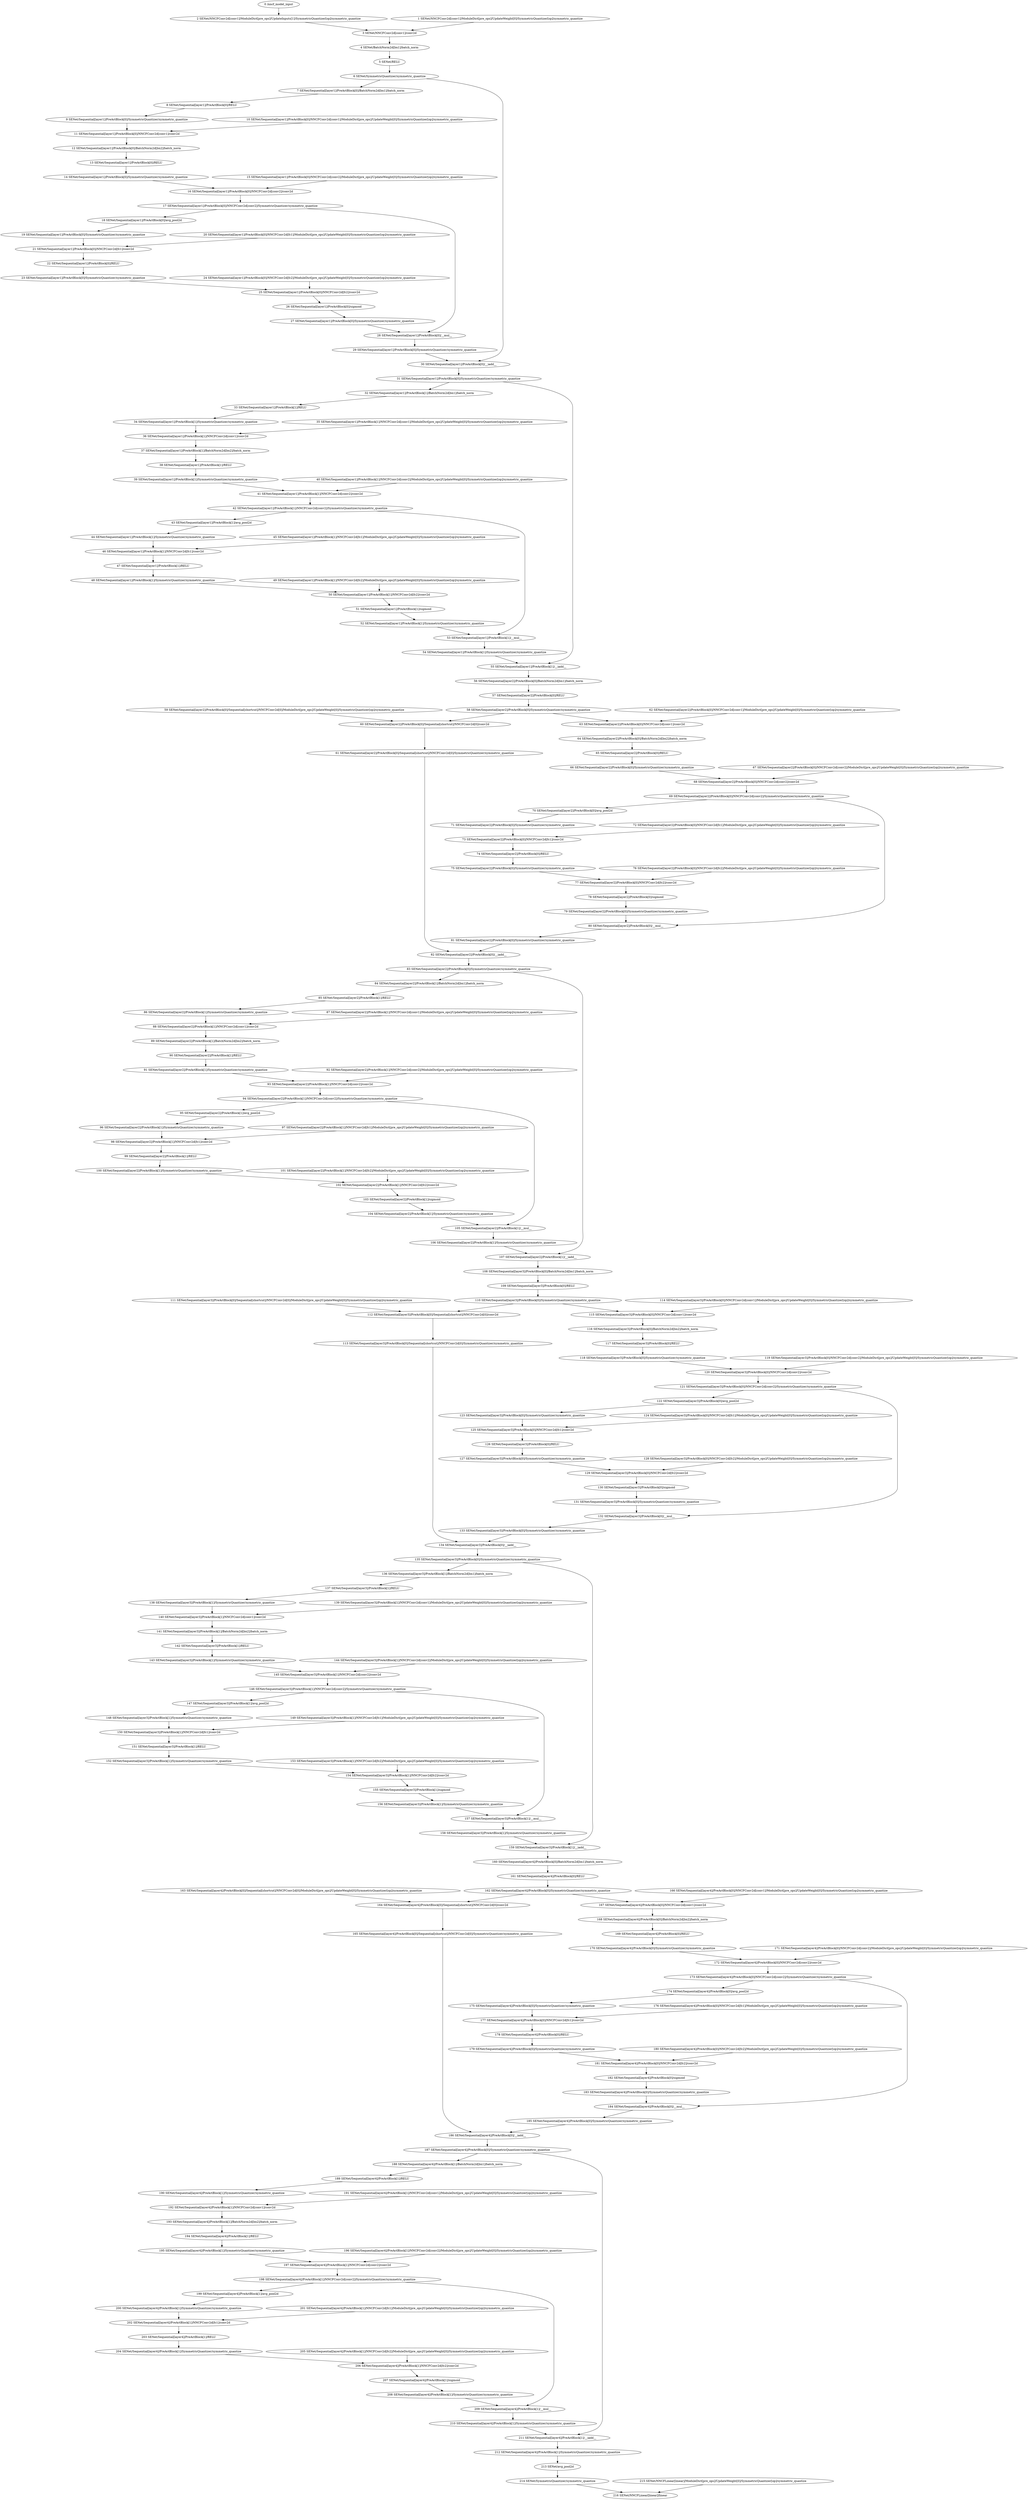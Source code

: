 strict digraph  {
"0 /nncf_model_input" [id=0, scope="", type=nncf_model_input];
"1 SENet/NNCFConv2d[conv1]/ModuleDict[pre_ops]/UpdateWeight[0]/SymmetricQuantizer[op]/symmetric_quantize" [id=1, scope="SENet/NNCFConv2d[conv1]/ModuleDict[pre_ops]/UpdateWeight[0]/SymmetricQuantizer[op]", type=symmetric_quantize];
"2 SENet/NNCFConv2d[conv1]/ModuleDict[pre_ops]/UpdateInputs[1]/SymmetricQuantizer[op]/symmetric_quantize" [id=2, scope="SENet/NNCFConv2d[conv1]/ModuleDict[pre_ops]/UpdateInputs[1]/SymmetricQuantizer[op]", type=symmetric_quantize];
"3 SENet/NNCFConv2d[conv1]/conv2d" [id=3, scope="SENet/NNCFConv2d[conv1]", type=conv2d];
"4 SENet/BatchNorm2d[bn1]/batch_norm" [id=4, scope="SENet/BatchNorm2d[bn1]", type=batch_norm];
"5 SENet/RELU" [id=5, scope=SENet, type=RELU];
"6 SENet/SymmetricQuantizer/symmetric_quantize" [id=6, scope="SENet/SymmetricQuantizer", type=symmetric_quantize];
"7 SENet/Sequential[layer1]/PreActBlock[0]/BatchNorm2d[bn1]/batch_norm" [id=7, scope="SENet/Sequential[layer1]/PreActBlock[0]/BatchNorm2d[bn1]", type=batch_norm];
"8 SENet/Sequential[layer1]/PreActBlock[0]/RELU" [id=8, scope="SENet/Sequential[layer1]/PreActBlock[0]", type=RELU];
"9 SENet/Sequential[layer1]/PreActBlock[0]/SymmetricQuantizer/symmetric_quantize" [id=9, scope="SENet/Sequential[layer1]/PreActBlock[0]/SymmetricQuantizer", type=symmetric_quantize];
"10 SENet/Sequential[layer1]/PreActBlock[0]/NNCFConv2d[conv1]/ModuleDict[pre_ops]/UpdateWeight[0]/SymmetricQuantizer[op]/symmetric_quantize" [id=10, scope="SENet/Sequential[layer1]/PreActBlock[0]/NNCFConv2d[conv1]/ModuleDict[pre_ops]/UpdateWeight[0]/SymmetricQuantizer[op]", type=symmetric_quantize];
"11 SENet/Sequential[layer1]/PreActBlock[0]/NNCFConv2d[conv1]/conv2d" [id=11, scope="SENet/Sequential[layer1]/PreActBlock[0]/NNCFConv2d[conv1]", type=conv2d];
"12 SENet/Sequential[layer1]/PreActBlock[0]/BatchNorm2d[bn2]/batch_norm" [id=12, scope="SENet/Sequential[layer1]/PreActBlock[0]/BatchNorm2d[bn2]", type=batch_norm];
"13 SENet/Sequential[layer1]/PreActBlock[0]/RELU" [id=13, scope="SENet/Sequential[layer1]/PreActBlock[0]", type=RELU];
"14 SENet/Sequential[layer1]/PreActBlock[0]/SymmetricQuantizer/symmetric_quantize" [id=14, scope="SENet/Sequential[layer1]/PreActBlock[0]/SymmetricQuantizer", type=symmetric_quantize];
"15 SENet/Sequential[layer1]/PreActBlock[0]/NNCFConv2d[conv2]/ModuleDict[pre_ops]/UpdateWeight[0]/SymmetricQuantizer[op]/symmetric_quantize" [id=15, scope="SENet/Sequential[layer1]/PreActBlock[0]/NNCFConv2d[conv2]/ModuleDict[pre_ops]/UpdateWeight[0]/SymmetricQuantizer[op]", type=symmetric_quantize];
"16 SENet/Sequential[layer1]/PreActBlock[0]/NNCFConv2d[conv2]/conv2d" [id=16, scope="SENet/Sequential[layer1]/PreActBlock[0]/NNCFConv2d[conv2]", type=conv2d];
"17 SENet/Sequential[layer1]/PreActBlock[0]/NNCFConv2d[conv2]/SymmetricQuantizer/symmetric_quantize" [id=17, scope="SENet/Sequential[layer1]/PreActBlock[0]/NNCFConv2d[conv2]/SymmetricQuantizer", type=symmetric_quantize];
"18 SENet/Sequential[layer1]/PreActBlock[0]/avg_pool2d" [id=18, scope="SENet/Sequential[layer1]/PreActBlock[0]", type=avg_pool2d];
"19 SENet/Sequential[layer1]/PreActBlock[0]/SymmetricQuantizer/symmetric_quantize" [id=19, scope="SENet/Sequential[layer1]/PreActBlock[0]/SymmetricQuantizer", type=symmetric_quantize];
"20 SENet/Sequential[layer1]/PreActBlock[0]/NNCFConv2d[fc1]/ModuleDict[pre_ops]/UpdateWeight[0]/SymmetricQuantizer[op]/symmetric_quantize" [id=20, scope="SENet/Sequential[layer1]/PreActBlock[0]/NNCFConv2d[fc1]/ModuleDict[pre_ops]/UpdateWeight[0]/SymmetricQuantizer[op]", type=symmetric_quantize];
"21 SENet/Sequential[layer1]/PreActBlock[0]/NNCFConv2d[fc1]/conv2d" [id=21, scope="SENet/Sequential[layer1]/PreActBlock[0]/NNCFConv2d[fc1]", type=conv2d];
"22 SENet/Sequential[layer1]/PreActBlock[0]/RELU" [id=22, scope="SENet/Sequential[layer1]/PreActBlock[0]", type=RELU];
"23 SENet/Sequential[layer1]/PreActBlock[0]/SymmetricQuantizer/symmetric_quantize" [id=23, scope="SENet/Sequential[layer1]/PreActBlock[0]/SymmetricQuantizer", type=symmetric_quantize];
"24 SENet/Sequential[layer1]/PreActBlock[0]/NNCFConv2d[fc2]/ModuleDict[pre_ops]/UpdateWeight[0]/SymmetricQuantizer[op]/symmetric_quantize" [id=24, scope="SENet/Sequential[layer1]/PreActBlock[0]/NNCFConv2d[fc2]/ModuleDict[pre_ops]/UpdateWeight[0]/SymmetricQuantizer[op]", type=symmetric_quantize];
"25 SENet/Sequential[layer1]/PreActBlock[0]/NNCFConv2d[fc2]/conv2d" [id=25, scope="SENet/Sequential[layer1]/PreActBlock[0]/NNCFConv2d[fc2]", type=conv2d];
"26 SENet/Sequential[layer1]/PreActBlock[0]/sigmoid" [id=26, scope="SENet/Sequential[layer1]/PreActBlock[0]", type=sigmoid];
"27 SENet/Sequential[layer1]/PreActBlock[0]/SymmetricQuantizer/symmetric_quantize" [id=27, scope="SENet/Sequential[layer1]/PreActBlock[0]/SymmetricQuantizer", type=symmetric_quantize];
"28 SENet/Sequential[layer1]/PreActBlock[0]/__mul__" [id=28, scope="SENet/Sequential[layer1]/PreActBlock[0]", type=__mul__];
"29 SENet/Sequential[layer1]/PreActBlock[0]/SymmetricQuantizer/symmetric_quantize" [id=29, scope="SENet/Sequential[layer1]/PreActBlock[0]/SymmetricQuantizer", type=symmetric_quantize];
"30 SENet/Sequential[layer1]/PreActBlock[0]/__iadd__" [id=30, scope="SENet/Sequential[layer1]/PreActBlock[0]", type=__iadd__];
"31 SENet/Sequential[layer1]/PreActBlock[0]/SymmetricQuantizer/symmetric_quantize" [id=31, scope="SENet/Sequential[layer1]/PreActBlock[0]/SymmetricQuantizer", type=symmetric_quantize];
"32 SENet/Sequential[layer1]/PreActBlock[1]/BatchNorm2d[bn1]/batch_norm" [id=32, scope="SENet/Sequential[layer1]/PreActBlock[1]/BatchNorm2d[bn1]", type=batch_norm];
"33 SENet/Sequential[layer1]/PreActBlock[1]/RELU" [id=33, scope="SENet/Sequential[layer1]/PreActBlock[1]", type=RELU];
"34 SENet/Sequential[layer1]/PreActBlock[1]/SymmetricQuantizer/symmetric_quantize" [id=34, scope="SENet/Sequential[layer1]/PreActBlock[1]/SymmetricQuantizer", type=symmetric_quantize];
"35 SENet/Sequential[layer1]/PreActBlock[1]/NNCFConv2d[conv1]/ModuleDict[pre_ops]/UpdateWeight[0]/SymmetricQuantizer[op]/symmetric_quantize" [id=35, scope="SENet/Sequential[layer1]/PreActBlock[1]/NNCFConv2d[conv1]/ModuleDict[pre_ops]/UpdateWeight[0]/SymmetricQuantizer[op]", type=symmetric_quantize];
"36 SENet/Sequential[layer1]/PreActBlock[1]/NNCFConv2d[conv1]/conv2d" [id=36, scope="SENet/Sequential[layer1]/PreActBlock[1]/NNCFConv2d[conv1]", type=conv2d];
"37 SENet/Sequential[layer1]/PreActBlock[1]/BatchNorm2d[bn2]/batch_norm" [id=37, scope="SENet/Sequential[layer1]/PreActBlock[1]/BatchNorm2d[bn2]", type=batch_norm];
"38 SENet/Sequential[layer1]/PreActBlock[1]/RELU" [id=38, scope="SENet/Sequential[layer1]/PreActBlock[1]", type=RELU];
"39 SENet/Sequential[layer1]/PreActBlock[1]/SymmetricQuantizer/symmetric_quantize" [id=39, scope="SENet/Sequential[layer1]/PreActBlock[1]/SymmetricQuantizer", type=symmetric_quantize];
"40 SENet/Sequential[layer1]/PreActBlock[1]/NNCFConv2d[conv2]/ModuleDict[pre_ops]/UpdateWeight[0]/SymmetricQuantizer[op]/symmetric_quantize" [id=40, scope="SENet/Sequential[layer1]/PreActBlock[1]/NNCFConv2d[conv2]/ModuleDict[pre_ops]/UpdateWeight[0]/SymmetricQuantizer[op]", type=symmetric_quantize];
"41 SENet/Sequential[layer1]/PreActBlock[1]/NNCFConv2d[conv2]/conv2d" [id=41, scope="SENet/Sequential[layer1]/PreActBlock[1]/NNCFConv2d[conv2]", type=conv2d];
"42 SENet/Sequential[layer1]/PreActBlock[1]/NNCFConv2d[conv2]/SymmetricQuantizer/symmetric_quantize" [id=42, scope="SENet/Sequential[layer1]/PreActBlock[1]/NNCFConv2d[conv2]/SymmetricQuantizer", type=symmetric_quantize];
"43 SENet/Sequential[layer1]/PreActBlock[1]/avg_pool2d" [id=43, scope="SENet/Sequential[layer1]/PreActBlock[1]", type=avg_pool2d];
"44 SENet/Sequential[layer1]/PreActBlock[1]/SymmetricQuantizer/symmetric_quantize" [id=44, scope="SENet/Sequential[layer1]/PreActBlock[1]/SymmetricQuantizer", type=symmetric_quantize];
"45 SENet/Sequential[layer1]/PreActBlock[1]/NNCFConv2d[fc1]/ModuleDict[pre_ops]/UpdateWeight[0]/SymmetricQuantizer[op]/symmetric_quantize" [id=45, scope="SENet/Sequential[layer1]/PreActBlock[1]/NNCFConv2d[fc1]/ModuleDict[pre_ops]/UpdateWeight[0]/SymmetricQuantizer[op]", type=symmetric_quantize];
"46 SENet/Sequential[layer1]/PreActBlock[1]/NNCFConv2d[fc1]/conv2d" [id=46, scope="SENet/Sequential[layer1]/PreActBlock[1]/NNCFConv2d[fc1]", type=conv2d];
"47 SENet/Sequential[layer1]/PreActBlock[1]/RELU" [id=47, scope="SENet/Sequential[layer1]/PreActBlock[1]", type=RELU];
"48 SENet/Sequential[layer1]/PreActBlock[1]/SymmetricQuantizer/symmetric_quantize" [id=48, scope="SENet/Sequential[layer1]/PreActBlock[1]/SymmetricQuantizer", type=symmetric_quantize];
"49 SENet/Sequential[layer1]/PreActBlock[1]/NNCFConv2d[fc2]/ModuleDict[pre_ops]/UpdateWeight[0]/SymmetricQuantizer[op]/symmetric_quantize" [id=49, scope="SENet/Sequential[layer1]/PreActBlock[1]/NNCFConv2d[fc2]/ModuleDict[pre_ops]/UpdateWeight[0]/SymmetricQuantizer[op]", type=symmetric_quantize];
"50 SENet/Sequential[layer1]/PreActBlock[1]/NNCFConv2d[fc2]/conv2d" [id=50, scope="SENet/Sequential[layer1]/PreActBlock[1]/NNCFConv2d[fc2]", type=conv2d];
"51 SENet/Sequential[layer1]/PreActBlock[1]/sigmoid" [id=51, scope="SENet/Sequential[layer1]/PreActBlock[1]", type=sigmoid];
"52 SENet/Sequential[layer1]/PreActBlock[1]/SymmetricQuantizer/symmetric_quantize" [id=52, scope="SENet/Sequential[layer1]/PreActBlock[1]/SymmetricQuantizer", type=symmetric_quantize];
"53 SENet/Sequential[layer1]/PreActBlock[1]/__mul__" [id=53, scope="SENet/Sequential[layer1]/PreActBlock[1]", type=__mul__];
"54 SENet/Sequential[layer1]/PreActBlock[1]/SymmetricQuantizer/symmetric_quantize" [id=54, scope="SENet/Sequential[layer1]/PreActBlock[1]/SymmetricQuantizer", type=symmetric_quantize];
"55 SENet/Sequential[layer1]/PreActBlock[1]/__iadd__" [id=55, scope="SENet/Sequential[layer1]/PreActBlock[1]", type=__iadd__];
"56 SENet/Sequential[layer2]/PreActBlock[0]/BatchNorm2d[bn1]/batch_norm" [id=56, scope="SENet/Sequential[layer2]/PreActBlock[0]/BatchNorm2d[bn1]", type=batch_norm];
"57 SENet/Sequential[layer2]/PreActBlock[0]/RELU" [id=57, scope="SENet/Sequential[layer2]/PreActBlock[0]", type=RELU];
"58 SENet/Sequential[layer2]/PreActBlock[0]/SymmetricQuantizer/symmetric_quantize" [id=58, scope="SENet/Sequential[layer2]/PreActBlock[0]/SymmetricQuantizer", type=symmetric_quantize];
"59 SENet/Sequential[layer2]/PreActBlock[0]/Sequential[shortcut]/NNCFConv2d[0]/ModuleDict[pre_ops]/UpdateWeight[0]/SymmetricQuantizer[op]/symmetric_quantize" [id=59, scope="SENet/Sequential[layer2]/PreActBlock[0]/Sequential[shortcut]/NNCFConv2d[0]/ModuleDict[pre_ops]/UpdateWeight[0]/SymmetricQuantizer[op]", type=symmetric_quantize];
"60 SENet/Sequential[layer2]/PreActBlock[0]/Sequential[shortcut]/NNCFConv2d[0]/conv2d" [id=60, scope="SENet/Sequential[layer2]/PreActBlock[0]/Sequential[shortcut]/NNCFConv2d[0]", type=conv2d];
"61 SENet/Sequential[layer2]/PreActBlock[0]/Sequential[shortcut]/NNCFConv2d[0]/SymmetricQuantizer/symmetric_quantize" [id=61, scope="SENet/Sequential[layer2]/PreActBlock[0]/Sequential[shortcut]/NNCFConv2d[0]/SymmetricQuantizer", type=symmetric_quantize];
"62 SENet/Sequential[layer2]/PreActBlock[0]/NNCFConv2d[conv1]/ModuleDict[pre_ops]/UpdateWeight[0]/SymmetricQuantizer[op]/symmetric_quantize" [id=62, scope="SENet/Sequential[layer2]/PreActBlock[0]/NNCFConv2d[conv1]/ModuleDict[pre_ops]/UpdateWeight[0]/SymmetricQuantizer[op]", type=symmetric_quantize];
"63 SENet/Sequential[layer2]/PreActBlock[0]/NNCFConv2d[conv1]/conv2d" [id=63, scope="SENet/Sequential[layer2]/PreActBlock[0]/NNCFConv2d[conv1]", type=conv2d];
"64 SENet/Sequential[layer2]/PreActBlock[0]/BatchNorm2d[bn2]/batch_norm" [id=64, scope="SENet/Sequential[layer2]/PreActBlock[0]/BatchNorm2d[bn2]", type=batch_norm];
"65 SENet/Sequential[layer2]/PreActBlock[0]/RELU" [id=65, scope="SENet/Sequential[layer2]/PreActBlock[0]", type=RELU];
"66 SENet/Sequential[layer2]/PreActBlock[0]/SymmetricQuantizer/symmetric_quantize" [id=66, scope="SENet/Sequential[layer2]/PreActBlock[0]/SymmetricQuantizer", type=symmetric_quantize];
"67 SENet/Sequential[layer2]/PreActBlock[0]/NNCFConv2d[conv2]/ModuleDict[pre_ops]/UpdateWeight[0]/SymmetricQuantizer[op]/symmetric_quantize" [id=67, scope="SENet/Sequential[layer2]/PreActBlock[0]/NNCFConv2d[conv2]/ModuleDict[pre_ops]/UpdateWeight[0]/SymmetricQuantizer[op]", type=symmetric_quantize];
"68 SENet/Sequential[layer2]/PreActBlock[0]/NNCFConv2d[conv2]/conv2d" [id=68, scope="SENet/Sequential[layer2]/PreActBlock[0]/NNCFConv2d[conv2]", type=conv2d];
"69 SENet/Sequential[layer2]/PreActBlock[0]/NNCFConv2d[conv2]/SymmetricQuantizer/symmetric_quantize" [id=69, scope="SENet/Sequential[layer2]/PreActBlock[0]/NNCFConv2d[conv2]/SymmetricQuantizer", type=symmetric_quantize];
"70 SENet/Sequential[layer2]/PreActBlock[0]/avg_pool2d" [id=70, scope="SENet/Sequential[layer2]/PreActBlock[0]", type=avg_pool2d];
"71 SENet/Sequential[layer2]/PreActBlock[0]/SymmetricQuantizer/symmetric_quantize" [id=71, scope="SENet/Sequential[layer2]/PreActBlock[0]/SymmetricQuantizer", type=symmetric_quantize];
"72 SENet/Sequential[layer2]/PreActBlock[0]/NNCFConv2d[fc1]/ModuleDict[pre_ops]/UpdateWeight[0]/SymmetricQuantizer[op]/symmetric_quantize" [id=72, scope="SENet/Sequential[layer2]/PreActBlock[0]/NNCFConv2d[fc1]/ModuleDict[pre_ops]/UpdateWeight[0]/SymmetricQuantizer[op]", type=symmetric_quantize];
"73 SENet/Sequential[layer2]/PreActBlock[0]/NNCFConv2d[fc1]/conv2d" [id=73, scope="SENet/Sequential[layer2]/PreActBlock[0]/NNCFConv2d[fc1]", type=conv2d];
"74 SENet/Sequential[layer2]/PreActBlock[0]/RELU" [id=74, scope="SENet/Sequential[layer2]/PreActBlock[0]", type=RELU];
"75 SENet/Sequential[layer2]/PreActBlock[0]/SymmetricQuantizer/symmetric_quantize" [id=75, scope="SENet/Sequential[layer2]/PreActBlock[0]/SymmetricQuantizer", type=symmetric_quantize];
"76 SENet/Sequential[layer2]/PreActBlock[0]/NNCFConv2d[fc2]/ModuleDict[pre_ops]/UpdateWeight[0]/SymmetricQuantizer[op]/symmetric_quantize" [id=76, scope="SENet/Sequential[layer2]/PreActBlock[0]/NNCFConv2d[fc2]/ModuleDict[pre_ops]/UpdateWeight[0]/SymmetricQuantizer[op]", type=symmetric_quantize];
"77 SENet/Sequential[layer2]/PreActBlock[0]/NNCFConv2d[fc2]/conv2d" [id=77, scope="SENet/Sequential[layer2]/PreActBlock[0]/NNCFConv2d[fc2]", type=conv2d];
"78 SENet/Sequential[layer2]/PreActBlock[0]/sigmoid" [id=78, scope="SENet/Sequential[layer2]/PreActBlock[0]", type=sigmoid];
"79 SENet/Sequential[layer2]/PreActBlock[0]/SymmetricQuantizer/symmetric_quantize" [id=79, scope="SENet/Sequential[layer2]/PreActBlock[0]/SymmetricQuantizer", type=symmetric_quantize];
"80 SENet/Sequential[layer2]/PreActBlock[0]/__mul__" [id=80, scope="SENet/Sequential[layer2]/PreActBlock[0]", type=__mul__];
"81 SENet/Sequential[layer2]/PreActBlock[0]/SymmetricQuantizer/symmetric_quantize" [id=81, scope="SENet/Sequential[layer2]/PreActBlock[0]/SymmetricQuantizer", type=symmetric_quantize];
"82 SENet/Sequential[layer2]/PreActBlock[0]/__iadd__" [id=82, scope="SENet/Sequential[layer2]/PreActBlock[0]", type=__iadd__];
"83 SENet/Sequential[layer2]/PreActBlock[0]/SymmetricQuantizer/symmetric_quantize" [id=83, scope="SENet/Sequential[layer2]/PreActBlock[0]/SymmetricQuantizer", type=symmetric_quantize];
"84 SENet/Sequential[layer2]/PreActBlock[1]/BatchNorm2d[bn1]/batch_norm" [id=84, scope="SENet/Sequential[layer2]/PreActBlock[1]/BatchNorm2d[bn1]", type=batch_norm];
"85 SENet/Sequential[layer2]/PreActBlock[1]/RELU" [id=85, scope="SENet/Sequential[layer2]/PreActBlock[1]", type=RELU];
"86 SENet/Sequential[layer2]/PreActBlock[1]/SymmetricQuantizer/symmetric_quantize" [id=86, scope="SENet/Sequential[layer2]/PreActBlock[1]/SymmetricQuantizer", type=symmetric_quantize];
"87 SENet/Sequential[layer2]/PreActBlock[1]/NNCFConv2d[conv1]/ModuleDict[pre_ops]/UpdateWeight[0]/SymmetricQuantizer[op]/symmetric_quantize" [id=87, scope="SENet/Sequential[layer2]/PreActBlock[1]/NNCFConv2d[conv1]/ModuleDict[pre_ops]/UpdateWeight[0]/SymmetricQuantizer[op]", type=symmetric_quantize];
"88 SENet/Sequential[layer2]/PreActBlock[1]/NNCFConv2d[conv1]/conv2d" [id=88, scope="SENet/Sequential[layer2]/PreActBlock[1]/NNCFConv2d[conv1]", type=conv2d];
"89 SENet/Sequential[layer2]/PreActBlock[1]/BatchNorm2d[bn2]/batch_norm" [id=89, scope="SENet/Sequential[layer2]/PreActBlock[1]/BatchNorm2d[bn2]", type=batch_norm];
"90 SENet/Sequential[layer2]/PreActBlock[1]/RELU" [id=90, scope="SENet/Sequential[layer2]/PreActBlock[1]", type=RELU];
"91 SENet/Sequential[layer2]/PreActBlock[1]/SymmetricQuantizer/symmetric_quantize" [id=91, scope="SENet/Sequential[layer2]/PreActBlock[1]/SymmetricQuantizer", type=symmetric_quantize];
"92 SENet/Sequential[layer2]/PreActBlock[1]/NNCFConv2d[conv2]/ModuleDict[pre_ops]/UpdateWeight[0]/SymmetricQuantizer[op]/symmetric_quantize" [id=92, scope="SENet/Sequential[layer2]/PreActBlock[1]/NNCFConv2d[conv2]/ModuleDict[pre_ops]/UpdateWeight[0]/SymmetricQuantizer[op]", type=symmetric_quantize];
"93 SENet/Sequential[layer2]/PreActBlock[1]/NNCFConv2d[conv2]/conv2d" [id=93, scope="SENet/Sequential[layer2]/PreActBlock[1]/NNCFConv2d[conv2]", type=conv2d];
"94 SENet/Sequential[layer2]/PreActBlock[1]/NNCFConv2d[conv2]/SymmetricQuantizer/symmetric_quantize" [id=94, scope="SENet/Sequential[layer2]/PreActBlock[1]/NNCFConv2d[conv2]/SymmetricQuantizer", type=symmetric_quantize];
"95 SENet/Sequential[layer2]/PreActBlock[1]/avg_pool2d" [id=95, scope="SENet/Sequential[layer2]/PreActBlock[1]", type=avg_pool2d];
"96 SENet/Sequential[layer2]/PreActBlock[1]/SymmetricQuantizer/symmetric_quantize" [id=96, scope="SENet/Sequential[layer2]/PreActBlock[1]/SymmetricQuantizer", type=symmetric_quantize];
"97 SENet/Sequential[layer2]/PreActBlock[1]/NNCFConv2d[fc1]/ModuleDict[pre_ops]/UpdateWeight[0]/SymmetricQuantizer[op]/symmetric_quantize" [id=97, scope="SENet/Sequential[layer2]/PreActBlock[1]/NNCFConv2d[fc1]/ModuleDict[pre_ops]/UpdateWeight[0]/SymmetricQuantizer[op]", type=symmetric_quantize];
"98 SENet/Sequential[layer2]/PreActBlock[1]/NNCFConv2d[fc1]/conv2d" [id=98, scope="SENet/Sequential[layer2]/PreActBlock[1]/NNCFConv2d[fc1]", type=conv2d];
"99 SENet/Sequential[layer2]/PreActBlock[1]/RELU" [id=99, scope="SENet/Sequential[layer2]/PreActBlock[1]", type=RELU];
"100 SENet/Sequential[layer2]/PreActBlock[1]/SymmetricQuantizer/symmetric_quantize" [id=100, scope="SENet/Sequential[layer2]/PreActBlock[1]/SymmetricQuantizer", type=symmetric_quantize];
"101 SENet/Sequential[layer2]/PreActBlock[1]/NNCFConv2d[fc2]/ModuleDict[pre_ops]/UpdateWeight[0]/SymmetricQuantizer[op]/symmetric_quantize" [id=101, scope="SENet/Sequential[layer2]/PreActBlock[1]/NNCFConv2d[fc2]/ModuleDict[pre_ops]/UpdateWeight[0]/SymmetricQuantizer[op]", type=symmetric_quantize];
"102 SENet/Sequential[layer2]/PreActBlock[1]/NNCFConv2d[fc2]/conv2d" [id=102, scope="SENet/Sequential[layer2]/PreActBlock[1]/NNCFConv2d[fc2]", type=conv2d];
"103 SENet/Sequential[layer2]/PreActBlock[1]/sigmoid" [id=103, scope="SENet/Sequential[layer2]/PreActBlock[1]", type=sigmoid];
"104 SENet/Sequential[layer2]/PreActBlock[1]/SymmetricQuantizer/symmetric_quantize" [id=104, scope="SENet/Sequential[layer2]/PreActBlock[1]/SymmetricQuantizer", type=symmetric_quantize];
"105 SENet/Sequential[layer2]/PreActBlock[1]/__mul__" [id=105, scope="SENet/Sequential[layer2]/PreActBlock[1]", type=__mul__];
"106 SENet/Sequential[layer2]/PreActBlock[1]/SymmetricQuantizer/symmetric_quantize" [id=106, scope="SENet/Sequential[layer2]/PreActBlock[1]/SymmetricQuantizer", type=symmetric_quantize];
"107 SENet/Sequential[layer2]/PreActBlock[1]/__iadd__" [id=107, scope="SENet/Sequential[layer2]/PreActBlock[1]", type=__iadd__];
"108 SENet/Sequential[layer3]/PreActBlock[0]/BatchNorm2d[bn1]/batch_norm" [id=108, scope="SENet/Sequential[layer3]/PreActBlock[0]/BatchNorm2d[bn1]", type=batch_norm];
"109 SENet/Sequential[layer3]/PreActBlock[0]/RELU" [id=109, scope="SENet/Sequential[layer3]/PreActBlock[0]", type=RELU];
"110 SENet/Sequential[layer3]/PreActBlock[0]/SymmetricQuantizer/symmetric_quantize" [id=110, scope="SENet/Sequential[layer3]/PreActBlock[0]/SymmetricQuantizer", type=symmetric_quantize];
"111 SENet/Sequential[layer3]/PreActBlock[0]/Sequential[shortcut]/NNCFConv2d[0]/ModuleDict[pre_ops]/UpdateWeight[0]/SymmetricQuantizer[op]/symmetric_quantize" [id=111, scope="SENet/Sequential[layer3]/PreActBlock[0]/Sequential[shortcut]/NNCFConv2d[0]/ModuleDict[pre_ops]/UpdateWeight[0]/SymmetricQuantizer[op]", type=symmetric_quantize];
"112 SENet/Sequential[layer3]/PreActBlock[0]/Sequential[shortcut]/NNCFConv2d[0]/conv2d" [id=112, scope="SENet/Sequential[layer3]/PreActBlock[0]/Sequential[shortcut]/NNCFConv2d[0]", type=conv2d];
"113 SENet/Sequential[layer3]/PreActBlock[0]/Sequential[shortcut]/NNCFConv2d[0]/SymmetricQuantizer/symmetric_quantize" [id=113, scope="SENet/Sequential[layer3]/PreActBlock[0]/Sequential[shortcut]/NNCFConv2d[0]/SymmetricQuantizer", type=symmetric_quantize];
"114 SENet/Sequential[layer3]/PreActBlock[0]/NNCFConv2d[conv1]/ModuleDict[pre_ops]/UpdateWeight[0]/SymmetricQuantizer[op]/symmetric_quantize" [id=114, scope="SENet/Sequential[layer3]/PreActBlock[0]/NNCFConv2d[conv1]/ModuleDict[pre_ops]/UpdateWeight[0]/SymmetricQuantizer[op]", type=symmetric_quantize];
"115 SENet/Sequential[layer3]/PreActBlock[0]/NNCFConv2d[conv1]/conv2d" [id=115, scope="SENet/Sequential[layer3]/PreActBlock[0]/NNCFConv2d[conv1]", type=conv2d];
"116 SENet/Sequential[layer3]/PreActBlock[0]/BatchNorm2d[bn2]/batch_norm" [id=116, scope="SENet/Sequential[layer3]/PreActBlock[0]/BatchNorm2d[bn2]", type=batch_norm];
"117 SENet/Sequential[layer3]/PreActBlock[0]/RELU" [id=117, scope="SENet/Sequential[layer3]/PreActBlock[0]", type=RELU];
"118 SENet/Sequential[layer3]/PreActBlock[0]/SymmetricQuantizer/symmetric_quantize" [id=118, scope="SENet/Sequential[layer3]/PreActBlock[0]/SymmetricQuantizer", type=symmetric_quantize];
"119 SENet/Sequential[layer3]/PreActBlock[0]/NNCFConv2d[conv2]/ModuleDict[pre_ops]/UpdateWeight[0]/SymmetricQuantizer[op]/symmetric_quantize" [id=119, scope="SENet/Sequential[layer3]/PreActBlock[0]/NNCFConv2d[conv2]/ModuleDict[pre_ops]/UpdateWeight[0]/SymmetricQuantizer[op]", type=symmetric_quantize];
"120 SENet/Sequential[layer3]/PreActBlock[0]/NNCFConv2d[conv2]/conv2d" [id=120, scope="SENet/Sequential[layer3]/PreActBlock[0]/NNCFConv2d[conv2]", type=conv2d];
"121 SENet/Sequential[layer3]/PreActBlock[0]/NNCFConv2d[conv2]/SymmetricQuantizer/symmetric_quantize" [id=121, scope="SENet/Sequential[layer3]/PreActBlock[0]/NNCFConv2d[conv2]/SymmetricQuantizer", type=symmetric_quantize];
"122 SENet/Sequential[layer3]/PreActBlock[0]/avg_pool2d" [id=122, scope="SENet/Sequential[layer3]/PreActBlock[0]", type=avg_pool2d];
"123 SENet/Sequential[layer3]/PreActBlock[0]/SymmetricQuantizer/symmetric_quantize" [id=123, scope="SENet/Sequential[layer3]/PreActBlock[0]/SymmetricQuantizer", type=symmetric_quantize];
"124 SENet/Sequential[layer3]/PreActBlock[0]/NNCFConv2d[fc1]/ModuleDict[pre_ops]/UpdateWeight[0]/SymmetricQuantizer[op]/symmetric_quantize" [id=124, scope="SENet/Sequential[layer3]/PreActBlock[0]/NNCFConv2d[fc1]/ModuleDict[pre_ops]/UpdateWeight[0]/SymmetricQuantizer[op]", type=symmetric_quantize];
"125 SENet/Sequential[layer3]/PreActBlock[0]/NNCFConv2d[fc1]/conv2d" [id=125, scope="SENet/Sequential[layer3]/PreActBlock[0]/NNCFConv2d[fc1]", type=conv2d];
"126 SENet/Sequential[layer3]/PreActBlock[0]/RELU" [id=126, scope="SENet/Sequential[layer3]/PreActBlock[0]", type=RELU];
"127 SENet/Sequential[layer3]/PreActBlock[0]/SymmetricQuantizer/symmetric_quantize" [id=127, scope="SENet/Sequential[layer3]/PreActBlock[0]/SymmetricQuantizer", type=symmetric_quantize];
"128 SENet/Sequential[layer3]/PreActBlock[0]/NNCFConv2d[fc2]/ModuleDict[pre_ops]/UpdateWeight[0]/SymmetricQuantizer[op]/symmetric_quantize" [id=128, scope="SENet/Sequential[layer3]/PreActBlock[0]/NNCFConv2d[fc2]/ModuleDict[pre_ops]/UpdateWeight[0]/SymmetricQuantizer[op]", type=symmetric_quantize];
"129 SENet/Sequential[layer3]/PreActBlock[0]/NNCFConv2d[fc2]/conv2d" [id=129, scope="SENet/Sequential[layer3]/PreActBlock[0]/NNCFConv2d[fc2]", type=conv2d];
"130 SENet/Sequential[layer3]/PreActBlock[0]/sigmoid" [id=130, scope="SENet/Sequential[layer3]/PreActBlock[0]", type=sigmoid];
"131 SENet/Sequential[layer3]/PreActBlock[0]/SymmetricQuantizer/symmetric_quantize" [id=131, scope="SENet/Sequential[layer3]/PreActBlock[0]/SymmetricQuantizer", type=symmetric_quantize];
"132 SENet/Sequential[layer3]/PreActBlock[0]/__mul__" [id=132, scope="SENet/Sequential[layer3]/PreActBlock[0]", type=__mul__];
"133 SENet/Sequential[layer3]/PreActBlock[0]/SymmetricQuantizer/symmetric_quantize" [id=133, scope="SENet/Sequential[layer3]/PreActBlock[0]/SymmetricQuantizer", type=symmetric_quantize];
"134 SENet/Sequential[layer3]/PreActBlock[0]/__iadd__" [id=134, scope="SENet/Sequential[layer3]/PreActBlock[0]", type=__iadd__];
"135 SENet/Sequential[layer3]/PreActBlock[0]/SymmetricQuantizer/symmetric_quantize" [id=135, scope="SENet/Sequential[layer3]/PreActBlock[0]/SymmetricQuantizer", type=symmetric_quantize];
"136 SENet/Sequential[layer3]/PreActBlock[1]/BatchNorm2d[bn1]/batch_norm" [id=136, scope="SENet/Sequential[layer3]/PreActBlock[1]/BatchNorm2d[bn1]", type=batch_norm];
"137 SENet/Sequential[layer3]/PreActBlock[1]/RELU" [id=137, scope="SENet/Sequential[layer3]/PreActBlock[1]", type=RELU];
"138 SENet/Sequential[layer3]/PreActBlock[1]/SymmetricQuantizer/symmetric_quantize" [id=138, scope="SENet/Sequential[layer3]/PreActBlock[1]/SymmetricQuantizer", type=symmetric_quantize];
"139 SENet/Sequential[layer3]/PreActBlock[1]/NNCFConv2d[conv1]/ModuleDict[pre_ops]/UpdateWeight[0]/SymmetricQuantizer[op]/symmetric_quantize" [id=139, scope="SENet/Sequential[layer3]/PreActBlock[1]/NNCFConv2d[conv1]/ModuleDict[pre_ops]/UpdateWeight[0]/SymmetricQuantizer[op]", type=symmetric_quantize];
"140 SENet/Sequential[layer3]/PreActBlock[1]/NNCFConv2d[conv1]/conv2d" [id=140, scope="SENet/Sequential[layer3]/PreActBlock[1]/NNCFConv2d[conv1]", type=conv2d];
"141 SENet/Sequential[layer3]/PreActBlock[1]/BatchNorm2d[bn2]/batch_norm" [id=141, scope="SENet/Sequential[layer3]/PreActBlock[1]/BatchNorm2d[bn2]", type=batch_norm];
"142 SENet/Sequential[layer3]/PreActBlock[1]/RELU" [id=142, scope="SENet/Sequential[layer3]/PreActBlock[1]", type=RELU];
"143 SENet/Sequential[layer3]/PreActBlock[1]/SymmetricQuantizer/symmetric_quantize" [id=143, scope="SENet/Sequential[layer3]/PreActBlock[1]/SymmetricQuantizer", type=symmetric_quantize];
"144 SENet/Sequential[layer3]/PreActBlock[1]/NNCFConv2d[conv2]/ModuleDict[pre_ops]/UpdateWeight[0]/SymmetricQuantizer[op]/symmetric_quantize" [id=144, scope="SENet/Sequential[layer3]/PreActBlock[1]/NNCFConv2d[conv2]/ModuleDict[pre_ops]/UpdateWeight[0]/SymmetricQuantizer[op]", type=symmetric_quantize];
"145 SENet/Sequential[layer3]/PreActBlock[1]/NNCFConv2d[conv2]/conv2d" [id=145, scope="SENet/Sequential[layer3]/PreActBlock[1]/NNCFConv2d[conv2]", type=conv2d];
"146 SENet/Sequential[layer3]/PreActBlock[1]/NNCFConv2d[conv2]/SymmetricQuantizer/symmetric_quantize" [id=146, scope="SENet/Sequential[layer3]/PreActBlock[1]/NNCFConv2d[conv2]/SymmetricQuantizer", type=symmetric_quantize];
"147 SENet/Sequential[layer3]/PreActBlock[1]/avg_pool2d" [id=147, scope="SENet/Sequential[layer3]/PreActBlock[1]", type=avg_pool2d];
"148 SENet/Sequential[layer3]/PreActBlock[1]/SymmetricQuantizer/symmetric_quantize" [id=148, scope="SENet/Sequential[layer3]/PreActBlock[1]/SymmetricQuantizer", type=symmetric_quantize];
"149 SENet/Sequential[layer3]/PreActBlock[1]/NNCFConv2d[fc1]/ModuleDict[pre_ops]/UpdateWeight[0]/SymmetricQuantizer[op]/symmetric_quantize" [id=149, scope="SENet/Sequential[layer3]/PreActBlock[1]/NNCFConv2d[fc1]/ModuleDict[pre_ops]/UpdateWeight[0]/SymmetricQuantizer[op]", type=symmetric_quantize];
"150 SENet/Sequential[layer3]/PreActBlock[1]/NNCFConv2d[fc1]/conv2d" [id=150, scope="SENet/Sequential[layer3]/PreActBlock[1]/NNCFConv2d[fc1]", type=conv2d];
"151 SENet/Sequential[layer3]/PreActBlock[1]/RELU" [id=151, scope="SENet/Sequential[layer3]/PreActBlock[1]", type=RELU];
"152 SENet/Sequential[layer3]/PreActBlock[1]/SymmetricQuantizer/symmetric_quantize" [id=152, scope="SENet/Sequential[layer3]/PreActBlock[1]/SymmetricQuantizer", type=symmetric_quantize];
"153 SENet/Sequential[layer3]/PreActBlock[1]/NNCFConv2d[fc2]/ModuleDict[pre_ops]/UpdateWeight[0]/SymmetricQuantizer[op]/symmetric_quantize" [id=153, scope="SENet/Sequential[layer3]/PreActBlock[1]/NNCFConv2d[fc2]/ModuleDict[pre_ops]/UpdateWeight[0]/SymmetricQuantizer[op]", type=symmetric_quantize];
"154 SENet/Sequential[layer3]/PreActBlock[1]/NNCFConv2d[fc2]/conv2d" [id=154, scope="SENet/Sequential[layer3]/PreActBlock[1]/NNCFConv2d[fc2]", type=conv2d];
"155 SENet/Sequential[layer3]/PreActBlock[1]/sigmoid" [id=155, scope="SENet/Sequential[layer3]/PreActBlock[1]", type=sigmoid];
"156 SENet/Sequential[layer3]/PreActBlock[1]/SymmetricQuantizer/symmetric_quantize" [id=156, scope="SENet/Sequential[layer3]/PreActBlock[1]/SymmetricQuantizer", type=symmetric_quantize];
"157 SENet/Sequential[layer3]/PreActBlock[1]/__mul__" [id=157, scope="SENet/Sequential[layer3]/PreActBlock[1]", type=__mul__];
"158 SENet/Sequential[layer3]/PreActBlock[1]/SymmetricQuantizer/symmetric_quantize" [id=158, scope="SENet/Sequential[layer3]/PreActBlock[1]/SymmetricQuantizer", type=symmetric_quantize];
"159 SENet/Sequential[layer3]/PreActBlock[1]/__iadd__" [id=159, scope="SENet/Sequential[layer3]/PreActBlock[1]", type=__iadd__];
"160 SENet/Sequential[layer4]/PreActBlock[0]/BatchNorm2d[bn1]/batch_norm" [id=160, scope="SENet/Sequential[layer4]/PreActBlock[0]/BatchNorm2d[bn1]", type=batch_norm];
"161 SENet/Sequential[layer4]/PreActBlock[0]/RELU" [id=161, scope="SENet/Sequential[layer4]/PreActBlock[0]", type=RELU];
"162 SENet/Sequential[layer4]/PreActBlock[0]/SymmetricQuantizer/symmetric_quantize" [id=162, scope="SENet/Sequential[layer4]/PreActBlock[0]/SymmetricQuantizer", type=symmetric_quantize];
"163 SENet/Sequential[layer4]/PreActBlock[0]/Sequential[shortcut]/NNCFConv2d[0]/ModuleDict[pre_ops]/UpdateWeight[0]/SymmetricQuantizer[op]/symmetric_quantize" [id=163, scope="SENet/Sequential[layer4]/PreActBlock[0]/Sequential[shortcut]/NNCFConv2d[0]/ModuleDict[pre_ops]/UpdateWeight[0]/SymmetricQuantizer[op]", type=symmetric_quantize];
"164 SENet/Sequential[layer4]/PreActBlock[0]/Sequential[shortcut]/NNCFConv2d[0]/conv2d" [id=164, scope="SENet/Sequential[layer4]/PreActBlock[0]/Sequential[shortcut]/NNCFConv2d[0]", type=conv2d];
"165 SENet/Sequential[layer4]/PreActBlock[0]/Sequential[shortcut]/NNCFConv2d[0]/SymmetricQuantizer/symmetric_quantize" [id=165, scope="SENet/Sequential[layer4]/PreActBlock[0]/Sequential[shortcut]/NNCFConv2d[0]/SymmetricQuantizer", type=symmetric_quantize];
"166 SENet/Sequential[layer4]/PreActBlock[0]/NNCFConv2d[conv1]/ModuleDict[pre_ops]/UpdateWeight[0]/SymmetricQuantizer[op]/symmetric_quantize" [id=166, scope="SENet/Sequential[layer4]/PreActBlock[0]/NNCFConv2d[conv1]/ModuleDict[pre_ops]/UpdateWeight[0]/SymmetricQuantizer[op]", type=symmetric_quantize];
"167 SENet/Sequential[layer4]/PreActBlock[0]/NNCFConv2d[conv1]/conv2d" [id=167, scope="SENet/Sequential[layer4]/PreActBlock[0]/NNCFConv2d[conv1]", type=conv2d];
"168 SENet/Sequential[layer4]/PreActBlock[0]/BatchNorm2d[bn2]/batch_norm" [id=168, scope="SENet/Sequential[layer4]/PreActBlock[0]/BatchNorm2d[bn2]", type=batch_norm];
"169 SENet/Sequential[layer4]/PreActBlock[0]/RELU" [id=169, scope="SENet/Sequential[layer4]/PreActBlock[0]", type=RELU];
"170 SENet/Sequential[layer4]/PreActBlock[0]/SymmetricQuantizer/symmetric_quantize" [id=170, scope="SENet/Sequential[layer4]/PreActBlock[0]/SymmetricQuantizer", type=symmetric_quantize];
"171 SENet/Sequential[layer4]/PreActBlock[0]/NNCFConv2d[conv2]/ModuleDict[pre_ops]/UpdateWeight[0]/SymmetricQuantizer[op]/symmetric_quantize" [id=171, scope="SENet/Sequential[layer4]/PreActBlock[0]/NNCFConv2d[conv2]/ModuleDict[pre_ops]/UpdateWeight[0]/SymmetricQuantizer[op]", type=symmetric_quantize];
"172 SENet/Sequential[layer4]/PreActBlock[0]/NNCFConv2d[conv2]/conv2d" [id=172, scope="SENet/Sequential[layer4]/PreActBlock[0]/NNCFConv2d[conv2]", type=conv2d];
"173 SENet/Sequential[layer4]/PreActBlock[0]/NNCFConv2d[conv2]/SymmetricQuantizer/symmetric_quantize" [id=173, scope="SENet/Sequential[layer4]/PreActBlock[0]/NNCFConv2d[conv2]/SymmetricQuantizer", type=symmetric_quantize];
"174 SENet/Sequential[layer4]/PreActBlock[0]/avg_pool2d" [id=174, scope="SENet/Sequential[layer4]/PreActBlock[0]", type=avg_pool2d];
"175 SENet/Sequential[layer4]/PreActBlock[0]/SymmetricQuantizer/symmetric_quantize" [id=175, scope="SENet/Sequential[layer4]/PreActBlock[0]/SymmetricQuantizer", type=symmetric_quantize];
"176 SENet/Sequential[layer4]/PreActBlock[0]/NNCFConv2d[fc1]/ModuleDict[pre_ops]/UpdateWeight[0]/SymmetricQuantizer[op]/symmetric_quantize" [id=176, scope="SENet/Sequential[layer4]/PreActBlock[0]/NNCFConv2d[fc1]/ModuleDict[pre_ops]/UpdateWeight[0]/SymmetricQuantizer[op]", type=symmetric_quantize];
"177 SENet/Sequential[layer4]/PreActBlock[0]/NNCFConv2d[fc1]/conv2d" [id=177, scope="SENet/Sequential[layer4]/PreActBlock[0]/NNCFConv2d[fc1]", type=conv2d];
"178 SENet/Sequential[layer4]/PreActBlock[0]/RELU" [id=178, scope="SENet/Sequential[layer4]/PreActBlock[0]", type=RELU];
"179 SENet/Sequential[layer4]/PreActBlock[0]/SymmetricQuantizer/symmetric_quantize" [id=179, scope="SENet/Sequential[layer4]/PreActBlock[0]/SymmetricQuantizer", type=symmetric_quantize];
"180 SENet/Sequential[layer4]/PreActBlock[0]/NNCFConv2d[fc2]/ModuleDict[pre_ops]/UpdateWeight[0]/SymmetricQuantizer[op]/symmetric_quantize" [id=180, scope="SENet/Sequential[layer4]/PreActBlock[0]/NNCFConv2d[fc2]/ModuleDict[pre_ops]/UpdateWeight[0]/SymmetricQuantizer[op]", type=symmetric_quantize];
"181 SENet/Sequential[layer4]/PreActBlock[0]/NNCFConv2d[fc2]/conv2d" [id=181, scope="SENet/Sequential[layer4]/PreActBlock[0]/NNCFConv2d[fc2]", type=conv2d];
"182 SENet/Sequential[layer4]/PreActBlock[0]/sigmoid" [id=182, scope="SENet/Sequential[layer4]/PreActBlock[0]", type=sigmoid];
"183 SENet/Sequential[layer4]/PreActBlock[0]/SymmetricQuantizer/symmetric_quantize" [id=183, scope="SENet/Sequential[layer4]/PreActBlock[0]/SymmetricQuantizer", type=symmetric_quantize];
"184 SENet/Sequential[layer4]/PreActBlock[0]/__mul__" [id=184, scope="SENet/Sequential[layer4]/PreActBlock[0]", type=__mul__];
"185 SENet/Sequential[layer4]/PreActBlock[0]/SymmetricQuantizer/symmetric_quantize" [id=185, scope="SENet/Sequential[layer4]/PreActBlock[0]/SymmetricQuantizer", type=symmetric_quantize];
"186 SENet/Sequential[layer4]/PreActBlock[0]/__iadd__" [id=186, scope="SENet/Sequential[layer4]/PreActBlock[0]", type=__iadd__];
"187 SENet/Sequential[layer4]/PreActBlock[0]/SymmetricQuantizer/symmetric_quantize" [id=187, scope="SENet/Sequential[layer4]/PreActBlock[0]/SymmetricQuantizer", type=symmetric_quantize];
"188 SENet/Sequential[layer4]/PreActBlock[1]/BatchNorm2d[bn1]/batch_norm" [id=188, scope="SENet/Sequential[layer4]/PreActBlock[1]/BatchNorm2d[bn1]", type=batch_norm];
"189 SENet/Sequential[layer4]/PreActBlock[1]/RELU" [id=189, scope="SENet/Sequential[layer4]/PreActBlock[1]", type=RELU];
"190 SENet/Sequential[layer4]/PreActBlock[1]/SymmetricQuantizer/symmetric_quantize" [id=190, scope="SENet/Sequential[layer4]/PreActBlock[1]/SymmetricQuantizer", type=symmetric_quantize];
"191 SENet/Sequential[layer4]/PreActBlock[1]/NNCFConv2d[conv1]/ModuleDict[pre_ops]/UpdateWeight[0]/SymmetricQuantizer[op]/symmetric_quantize" [id=191, scope="SENet/Sequential[layer4]/PreActBlock[1]/NNCFConv2d[conv1]/ModuleDict[pre_ops]/UpdateWeight[0]/SymmetricQuantizer[op]", type=symmetric_quantize];
"192 SENet/Sequential[layer4]/PreActBlock[1]/NNCFConv2d[conv1]/conv2d" [id=192, scope="SENet/Sequential[layer4]/PreActBlock[1]/NNCFConv2d[conv1]", type=conv2d];
"193 SENet/Sequential[layer4]/PreActBlock[1]/BatchNorm2d[bn2]/batch_norm" [id=193, scope="SENet/Sequential[layer4]/PreActBlock[1]/BatchNorm2d[bn2]", type=batch_norm];
"194 SENet/Sequential[layer4]/PreActBlock[1]/RELU" [id=194, scope="SENet/Sequential[layer4]/PreActBlock[1]", type=RELU];
"195 SENet/Sequential[layer4]/PreActBlock[1]/SymmetricQuantizer/symmetric_quantize" [id=195, scope="SENet/Sequential[layer4]/PreActBlock[1]/SymmetricQuantizer", type=symmetric_quantize];
"196 SENet/Sequential[layer4]/PreActBlock[1]/NNCFConv2d[conv2]/ModuleDict[pre_ops]/UpdateWeight[0]/SymmetricQuantizer[op]/symmetric_quantize" [id=196, scope="SENet/Sequential[layer4]/PreActBlock[1]/NNCFConv2d[conv2]/ModuleDict[pre_ops]/UpdateWeight[0]/SymmetricQuantizer[op]", type=symmetric_quantize];
"197 SENet/Sequential[layer4]/PreActBlock[1]/NNCFConv2d[conv2]/conv2d" [id=197, scope="SENet/Sequential[layer4]/PreActBlock[1]/NNCFConv2d[conv2]", type=conv2d];
"198 SENet/Sequential[layer4]/PreActBlock[1]/NNCFConv2d[conv2]/SymmetricQuantizer/symmetric_quantize" [id=198, scope="SENet/Sequential[layer4]/PreActBlock[1]/NNCFConv2d[conv2]/SymmetricQuantizer", type=symmetric_quantize];
"199 SENet/Sequential[layer4]/PreActBlock[1]/avg_pool2d" [id=199, scope="SENet/Sequential[layer4]/PreActBlock[1]", type=avg_pool2d];
"200 SENet/Sequential[layer4]/PreActBlock[1]/SymmetricQuantizer/symmetric_quantize" [id=200, scope="SENet/Sequential[layer4]/PreActBlock[1]/SymmetricQuantizer", type=symmetric_quantize];
"201 SENet/Sequential[layer4]/PreActBlock[1]/NNCFConv2d[fc1]/ModuleDict[pre_ops]/UpdateWeight[0]/SymmetricQuantizer[op]/symmetric_quantize" [id=201, scope="SENet/Sequential[layer4]/PreActBlock[1]/NNCFConv2d[fc1]/ModuleDict[pre_ops]/UpdateWeight[0]/SymmetricQuantizer[op]", type=symmetric_quantize];
"202 SENet/Sequential[layer4]/PreActBlock[1]/NNCFConv2d[fc1]/conv2d" [id=202, scope="SENet/Sequential[layer4]/PreActBlock[1]/NNCFConv2d[fc1]", type=conv2d];
"203 SENet/Sequential[layer4]/PreActBlock[1]/RELU" [id=203, scope="SENet/Sequential[layer4]/PreActBlock[1]", type=RELU];
"204 SENet/Sequential[layer4]/PreActBlock[1]/SymmetricQuantizer/symmetric_quantize" [id=204, scope="SENet/Sequential[layer4]/PreActBlock[1]/SymmetricQuantizer", type=symmetric_quantize];
"205 SENet/Sequential[layer4]/PreActBlock[1]/NNCFConv2d[fc2]/ModuleDict[pre_ops]/UpdateWeight[0]/SymmetricQuantizer[op]/symmetric_quantize" [id=205, scope="SENet/Sequential[layer4]/PreActBlock[1]/NNCFConv2d[fc2]/ModuleDict[pre_ops]/UpdateWeight[0]/SymmetricQuantizer[op]", type=symmetric_quantize];
"206 SENet/Sequential[layer4]/PreActBlock[1]/NNCFConv2d[fc2]/conv2d" [id=206, scope="SENet/Sequential[layer4]/PreActBlock[1]/NNCFConv2d[fc2]", type=conv2d];
"207 SENet/Sequential[layer4]/PreActBlock[1]/sigmoid" [id=207, scope="SENet/Sequential[layer4]/PreActBlock[1]", type=sigmoid];
"208 SENet/Sequential[layer4]/PreActBlock[1]/SymmetricQuantizer/symmetric_quantize" [id=208, scope="SENet/Sequential[layer4]/PreActBlock[1]/SymmetricQuantizer", type=symmetric_quantize];
"209 SENet/Sequential[layer4]/PreActBlock[1]/__mul__" [id=209, scope="SENet/Sequential[layer4]/PreActBlock[1]", type=__mul__];
"210 SENet/Sequential[layer4]/PreActBlock[1]/SymmetricQuantizer/symmetric_quantize" [id=210, scope="SENet/Sequential[layer4]/PreActBlock[1]/SymmetricQuantizer", type=symmetric_quantize];
"211 SENet/Sequential[layer4]/PreActBlock[1]/__iadd__" [id=211, scope="SENet/Sequential[layer4]/PreActBlock[1]", type=__iadd__];
"212 SENet/Sequential[layer4]/PreActBlock[1]/SymmetricQuantizer/symmetric_quantize" [id=212, scope="SENet/Sequential[layer4]/PreActBlock[1]/SymmetricQuantizer", type=symmetric_quantize];
"213 SENet/avg_pool2d" [id=213, scope=SENet, type=avg_pool2d];
"214 SENet/SymmetricQuantizer/symmetric_quantize" [id=214, scope="SENet/SymmetricQuantizer", type=symmetric_quantize];
"215 SENet/NNCFLinear[linear]/ModuleDict[pre_ops]/UpdateWeight[0]/SymmetricQuantizer[op]/symmetric_quantize" [id=215, scope="SENet/NNCFLinear[linear]/ModuleDict[pre_ops]/UpdateWeight[0]/SymmetricQuantizer[op]", type=symmetric_quantize];
"216 SENet/NNCFLinear[linear]/linear" [id=216, scope="SENet/NNCFLinear[linear]", type=linear];
"0 /nncf_model_input" -> "2 SENet/NNCFConv2d[conv1]/ModuleDict[pre_ops]/UpdateInputs[1]/SymmetricQuantizer[op]/symmetric_quantize";
"1 SENet/NNCFConv2d[conv1]/ModuleDict[pre_ops]/UpdateWeight[0]/SymmetricQuantizer[op]/symmetric_quantize" -> "3 SENet/NNCFConv2d[conv1]/conv2d";
"2 SENet/NNCFConv2d[conv1]/ModuleDict[pre_ops]/UpdateInputs[1]/SymmetricQuantizer[op]/symmetric_quantize" -> "3 SENet/NNCFConv2d[conv1]/conv2d";
"3 SENet/NNCFConv2d[conv1]/conv2d" -> "4 SENet/BatchNorm2d[bn1]/batch_norm";
"4 SENet/BatchNorm2d[bn1]/batch_norm" -> "5 SENet/RELU";
"5 SENet/RELU" -> "6 SENet/SymmetricQuantizer/symmetric_quantize";
"6 SENet/SymmetricQuantizer/symmetric_quantize" -> "7 SENet/Sequential[layer1]/PreActBlock[0]/BatchNorm2d[bn1]/batch_norm";
"7 SENet/Sequential[layer1]/PreActBlock[0]/BatchNorm2d[bn1]/batch_norm" -> "8 SENet/Sequential[layer1]/PreActBlock[0]/RELU";
"8 SENet/Sequential[layer1]/PreActBlock[0]/RELU" -> "9 SENet/Sequential[layer1]/PreActBlock[0]/SymmetricQuantizer/symmetric_quantize";
"6 SENet/SymmetricQuantizer/symmetric_quantize" -> "30 SENet/Sequential[layer1]/PreActBlock[0]/__iadd__";
"9 SENet/Sequential[layer1]/PreActBlock[0]/SymmetricQuantizer/symmetric_quantize" -> "11 SENet/Sequential[layer1]/PreActBlock[0]/NNCFConv2d[conv1]/conv2d";
"10 SENet/Sequential[layer1]/PreActBlock[0]/NNCFConv2d[conv1]/ModuleDict[pre_ops]/UpdateWeight[0]/SymmetricQuantizer[op]/symmetric_quantize" -> "11 SENet/Sequential[layer1]/PreActBlock[0]/NNCFConv2d[conv1]/conv2d";
"11 SENet/Sequential[layer1]/PreActBlock[0]/NNCFConv2d[conv1]/conv2d" -> "12 SENet/Sequential[layer1]/PreActBlock[0]/BatchNorm2d[bn2]/batch_norm";
"12 SENet/Sequential[layer1]/PreActBlock[0]/BatchNorm2d[bn2]/batch_norm" -> "13 SENet/Sequential[layer1]/PreActBlock[0]/RELU";
"13 SENet/Sequential[layer1]/PreActBlock[0]/RELU" -> "14 SENet/Sequential[layer1]/PreActBlock[0]/SymmetricQuantizer/symmetric_quantize";
"14 SENet/Sequential[layer1]/PreActBlock[0]/SymmetricQuantizer/symmetric_quantize" -> "16 SENet/Sequential[layer1]/PreActBlock[0]/NNCFConv2d[conv2]/conv2d";
"15 SENet/Sequential[layer1]/PreActBlock[0]/NNCFConv2d[conv2]/ModuleDict[pre_ops]/UpdateWeight[0]/SymmetricQuantizer[op]/symmetric_quantize" -> "16 SENet/Sequential[layer1]/PreActBlock[0]/NNCFConv2d[conv2]/conv2d";
"16 SENet/Sequential[layer1]/PreActBlock[0]/NNCFConv2d[conv2]/conv2d" -> "17 SENet/Sequential[layer1]/PreActBlock[0]/NNCFConv2d[conv2]/SymmetricQuantizer/symmetric_quantize";
"17 SENet/Sequential[layer1]/PreActBlock[0]/NNCFConv2d[conv2]/SymmetricQuantizer/symmetric_quantize" -> "18 SENet/Sequential[layer1]/PreActBlock[0]/avg_pool2d";
"17 SENet/Sequential[layer1]/PreActBlock[0]/NNCFConv2d[conv2]/SymmetricQuantizer/symmetric_quantize" -> "28 SENet/Sequential[layer1]/PreActBlock[0]/__mul__";
"18 SENet/Sequential[layer1]/PreActBlock[0]/avg_pool2d" -> "19 SENet/Sequential[layer1]/PreActBlock[0]/SymmetricQuantizer/symmetric_quantize";
"19 SENet/Sequential[layer1]/PreActBlock[0]/SymmetricQuantizer/symmetric_quantize" -> "21 SENet/Sequential[layer1]/PreActBlock[0]/NNCFConv2d[fc1]/conv2d";
"20 SENet/Sequential[layer1]/PreActBlock[0]/NNCFConv2d[fc1]/ModuleDict[pre_ops]/UpdateWeight[0]/SymmetricQuantizer[op]/symmetric_quantize" -> "21 SENet/Sequential[layer1]/PreActBlock[0]/NNCFConv2d[fc1]/conv2d";
"21 SENet/Sequential[layer1]/PreActBlock[0]/NNCFConv2d[fc1]/conv2d" -> "22 SENet/Sequential[layer1]/PreActBlock[0]/RELU";
"22 SENet/Sequential[layer1]/PreActBlock[0]/RELU" -> "23 SENet/Sequential[layer1]/PreActBlock[0]/SymmetricQuantizer/symmetric_quantize";
"23 SENet/Sequential[layer1]/PreActBlock[0]/SymmetricQuantizer/symmetric_quantize" -> "25 SENet/Sequential[layer1]/PreActBlock[0]/NNCFConv2d[fc2]/conv2d";
"24 SENet/Sequential[layer1]/PreActBlock[0]/NNCFConv2d[fc2]/ModuleDict[pre_ops]/UpdateWeight[0]/SymmetricQuantizer[op]/symmetric_quantize" -> "25 SENet/Sequential[layer1]/PreActBlock[0]/NNCFConv2d[fc2]/conv2d";
"25 SENet/Sequential[layer1]/PreActBlock[0]/NNCFConv2d[fc2]/conv2d" -> "26 SENet/Sequential[layer1]/PreActBlock[0]/sigmoid";
"26 SENet/Sequential[layer1]/PreActBlock[0]/sigmoid" -> "27 SENet/Sequential[layer1]/PreActBlock[0]/SymmetricQuantizer/symmetric_quantize";
"27 SENet/Sequential[layer1]/PreActBlock[0]/SymmetricQuantizer/symmetric_quantize" -> "28 SENet/Sequential[layer1]/PreActBlock[0]/__mul__";
"28 SENet/Sequential[layer1]/PreActBlock[0]/__mul__" -> "29 SENet/Sequential[layer1]/PreActBlock[0]/SymmetricQuantizer/symmetric_quantize";
"29 SENet/Sequential[layer1]/PreActBlock[0]/SymmetricQuantizer/symmetric_quantize" -> "30 SENet/Sequential[layer1]/PreActBlock[0]/__iadd__";
"30 SENet/Sequential[layer1]/PreActBlock[0]/__iadd__" -> "31 SENet/Sequential[layer1]/PreActBlock[0]/SymmetricQuantizer/symmetric_quantize";
"31 SENet/Sequential[layer1]/PreActBlock[0]/SymmetricQuantizer/symmetric_quantize" -> "32 SENet/Sequential[layer1]/PreActBlock[1]/BatchNorm2d[bn1]/batch_norm";
"31 SENet/Sequential[layer1]/PreActBlock[0]/SymmetricQuantizer/symmetric_quantize" -> "55 SENet/Sequential[layer1]/PreActBlock[1]/__iadd__";
"32 SENet/Sequential[layer1]/PreActBlock[1]/BatchNorm2d[bn1]/batch_norm" -> "33 SENet/Sequential[layer1]/PreActBlock[1]/RELU";
"33 SENet/Sequential[layer1]/PreActBlock[1]/RELU" -> "34 SENet/Sequential[layer1]/PreActBlock[1]/SymmetricQuantizer/symmetric_quantize";
"34 SENet/Sequential[layer1]/PreActBlock[1]/SymmetricQuantizer/symmetric_quantize" -> "36 SENet/Sequential[layer1]/PreActBlock[1]/NNCFConv2d[conv1]/conv2d";
"35 SENet/Sequential[layer1]/PreActBlock[1]/NNCFConv2d[conv1]/ModuleDict[pre_ops]/UpdateWeight[0]/SymmetricQuantizer[op]/symmetric_quantize" -> "36 SENet/Sequential[layer1]/PreActBlock[1]/NNCFConv2d[conv1]/conv2d";
"36 SENet/Sequential[layer1]/PreActBlock[1]/NNCFConv2d[conv1]/conv2d" -> "37 SENet/Sequential[layer1]/PreActBlock[1]/BatchNorm2d[bn2]/batch_norm";
"37 SENet/Sequential[layer1]/PreActBlock[1]/BatchNorm2d[bn2]/batch_norm" -> "38 SENet/Sequential[layer1]/PreActBlock[1]/RELU";
"38 SENet/Sequential[layer1]/PreActBlock[1]/RELU" -> "39 SENet/Sequential[layer1]/PreActBlock[1]/SymmetricQuantizer/symmetric_quantize";
"39 SENet/Sequential[layer1]/PreActBlock[1]/SymmetricQuantizer/symmetric_quantize" -> "41 SENet/Sequential[layer1]/PreActBlock[1]/NNCFConv2d[conv2]/conv2d";
"40 SENet/Sequential[layer1]/PreActBlock[1]/NNCFConv2d[conv2]/ModuleDict[pre_ops]/UpdateWeight[0]/SymmetricQuantizer[op]/symmetric_quantize" -> "41 SENet/Sequential[layer1]/PreActBlock[1]/NNCFConv2d[conv2]/conv2d";
"41 SENet/Sequential[layer1]/PreActBlock[1]/NNCFConv2d[conv2]/conv2d" -> "42 SENet/Sequential[layer1]/PreActBlock[1]/NNCFConv2d[conv2]/SymmetricQuantizer/symmetric_quantize";
"42 SENet/Sequential[layer1]/PreActBlock[1]/NNCFConv2d[conv2]/SymmetricQuantizer/symmetric_quantize" -> "43 SENet/Sequential[layer1]/PreActBlock[1]/avg_pool2d";
"42 SENet/Sequential[layer1]/PreActBlock[1]/NNCFConv2d[conv2]/SymmetricQuantizer/symmetric_quantize" -> "53 SENet/Sequential[layer1]/PreActBlock[1]/__mul__";
"43 SENet/Sequential[layer1]/PreActBlock[1]/avg_pool2d" -> "44 SENet/Sequential[layer1]/PreActBlock[1]/SymmetricQuantizer/symmetric_quantize";
"44 SENet/Sequential[layer1]/PreActBlock[1]/SymmetricQuantizer/symmetric_quantize" -> "46 SENet/Sequential[layer1]/PreActBlock[1]/NNCFConv2d[fc1]/conv2d";
"45 SENet/Sequential[layer1]/PreActBlock[1]/NNCFConv2d[fc1]/ModuleDict[pre_ops]/UpdateWeight[0]/SymmetricQuantizer[op]/symmetric_quantize" -> "46 SENet/Sequential[layer1]/PreActBlock[1]/NNCFConv2d[fc1]/conv2d";
"46 SENet/Sequential[layer1]/PreActBlock[1]/NNCFConv2d[fc1]/conv2d" -> "47 SENet/Sequential[layer1]/PreActBlock[1]/RELU";
"47 SENet/Sequential[layer1]/PreActBlock[1]/RELU" -> "48 SENet/Sequential[layer1]/PreActBlock[1]/SymmetricQuantizer/symmetric_quantize";
"48 SENet/Sequential[layer1]/PreActBlock[1]/SymmetricQuantizer/symmetric_quantize" -> "50 SENet/Sequential[layer1]/PreActBlock[1]/NNCFConv2d[fc2]/conv2d";
"49 SENet/Sequential[layer1]/PreActBlock[1]/NNCFConv2d[fc2]/ModuleDict[pre_ops]/UpdateWeight[0]/SymmetricQuantizer[op]/symmetric_quantize" -> "50 SENet/Sequential[layer1]/PreActBlock[1]/NNCFConv2d[fc2]/conv2d";
"50 SENet/Sequential[layer1]/PreActBlock[1]/NNCFConv2d[fc2]/conv2d" -> "51 SENet/Sequential[layer1]/PreActBlock[1]/sigmoid";
"51 SENet/Sequential[layer1]/PreActBlock[1]/sigmoid" -> "52 SENet/Sequential[layer1]/PreActBlock[1]/SymmetricQuantizer/symmetric_quantize";
"52 SENet/Sequential[layer1]/PreActBlock[1]/SymmetricQuantizer/symmetric_quantize" -> "53 SENet/Sequential[layer1]/PreActBlock[1]/__mul__";
"53 SENet/Sequential[layer1]/PreActBlock[1]/__mul__" -> "54 SENet/Sequential[layer1]/PreActBlock[1]/SymmetricQuantizer/symmetric_quantize";
"54 SENet/Sequential[layer1]/PreActBlock[1]/SymmetricQuantizer/symmetric_quantize" -> "55 SENet/Sequential[layer1]/PreActBlock[1]/__iadd__";
"55 SENet/Sequential[layer1]/PreActBlock[1]/__iadd__" -> "56 SENet/Sequential[layer2]/PreActBlock[0]/BatchNorm2d[bn1]/batch_norm";
"56 SENet/Sequential[layer2]/PreActBlock[0]/BatchNorm2d[bn1]/batch_norm" -> "57 SENet/Sequential[layer2]/PreActBlock[0]/RELU";
"57 SENet/Sequential[layer2]/PreActBlock[0]/RELU" -> "58 SENet/Sequential[layer2]/PreActBlock[0]/SymmetricQuantizer/symmetric_quantize";
"58 SENet/Sequential[layer2]/PreActBlock[0]/SymmetricQuantizer/symmetric_quantize" -> "60 SENet/Sequential[layer2]/PreActBlock[0]/Sequential[shortcut]/NNCFConv2d[0]/conv2d";
"58 SENet/Sequential[layer2]/PreActBlock[0]/SymmetricQuantizer/symmetric_quantize" -> "63 SENet/Sequential[layer2]/PreActBlock[0]/NNCFConv2d[conv1]/conv2d";
"59 SENet/Sequential[layer2]/PreActBlock[0]/Sequential[shortcut]/NNCFConv2d[0]/ModuleDict[pre_ops]/UpdateWeight[0]/SymmetricQuantizer[op]/symmetric_quantize" -> "60 SENet/Sequential[layer2]/PreActBlock[0]/Sequential[shortcut]/NNCFConv2d[0]/conv2d";
"60 SENet/Sequential[layer2]/PreActBlock[0]/Sequential[shortcut]/NNCFConv2d[0]/conv2d" -> "61 SENet/Sequential[layer2]/PreActBlock[0]/Sequential[shortcut]/NNCFConv2d[0]/SymmetricQuantizer/symmetric_quantize";
"61 SENet/Sequential[layer2]/PreActBlock[0]/Sequential[shortcut]/NNCFConv2d[0]/SymmetricQuantizer/symmetric_quantize" -> "82 SENet/Sequential[layer2]/PreActBlock[0]/__iadd__";
"62 SENet/Sequential[layer2]/PreActBlock[0]/NNCFConv2d[conv1]/ModuleDict[pre_ops]/UpdateWeight[0]/SymmetricQuantizer[op]/symmetric_quantize" -> "63 SENet/Sequential[layer2]/PreActBlock[0]/NNCFConv2d[conv1]/conv2d";
"63 SENet/Sequential[layer2]/PreActBlock[0]/NNCFConv2d[conv1]/conv2d" -> "64 SENet/Sequential[layer2]/PreActBlock[0]/BatchNorm2d[bn2]/batch_norm";
"64 SENet/Sequential[layer2]/PreActBlock[0]/BatchNorm2d[bn2]/batch_norm" -> "65 SENet/Sequential[layer2]/PreActBlock[0]/RELU";
"65 SENet/Sequential[layer2]/PreActBlock[0]/RELU" -> "66 SENet/Sequential[layer2]/PreActBlock[0]/SymmetricQuantizer/symmetric_quantize";
"66 SENet/Sequential[layer2]/PreActBlock[0]/SymmetricQuantizer/symmetric_quantize" -> "68 SENet/Sequential[layer2]/PreActBlock[0]/NNCFConv2d[conv2]/conv2d";
"67 SENet/Sequential[layer2]/PreActBlock[0]/NNCFConv2d[conv2]/ModuleDict[pre_ops]/UpdateWeight[0]/SymmetricQuantizer[op]/symmetric_quantize" -> "68 SENet/Sequential[layer2]/PreActBlock[0]/NNCFConv2d[conv2]/conv2d";
"68 SENet/Sequential[layer2]/PreActBlock[0]/NNCFConv2d[conv2]/conv2d" -> "69 SENet/Sequential[layer2]/PreActBlock[0]/NNCFConv2d[conv2]/SymmetricQuantizer/symmetric_quantize";
"69 SENet/Sequential[layer2]/PreActBlock[0]/NNCFConv2d[conv2]/SymmetricQuantizer/symmetric_quantize" -> "70 SENet/Sequential[layer2]/PreActBlock[0]/avg_pool2d";
"69 SENet/Sequential[layer2]/PreActBlock[0]/NNCFConv2d[conv2]/SymmetricQuantizer/symmetric_quantize" -> "80 SENet/Sequential[layer2]/PreActBlock[0]/__mul__";
"70 SENet/Sequential[layer2]/PreActBlock[0]/avg_pool2d" -> "71 SENet/Sequential[layer2]/PreActBlock[0]/SymmetricQuantizer/symmetric_quantize";
"71 SENet/Sequential[layer2]/PreActBlock[0]/SymmetricQuantizer/symmetric_quantize" -> "73 SENet/Sequential[layer2]/PreActBlock[0]/NNCFConv2d[fc1]/conv2d";
"72 SENet/Sequential[layer2]/PreActBlock[0]/NNCFConv2d[fc1]/ModuleDict[pre_ops]/UpdateWeight[0]/SymmetricQuantizer[op]/symmetric_quantize" -> "73 SENet/Sequential[layer2]/PreActBlock[0]/NNCFConv2d[fc1]/conv2d";
"73 SENet/Sequential[layer2]/PreActBlock[0]/NNCFConv2d[fc1]/conv2d" -> "74 SENet/Sequential[layer2]/PreActBlock[0]/RELU";
"74 SENet/Sequential[layer2]/PreActBlock[0]/RELU" -> "75 SENet/Sequential[layer2]/PreActBlock[0]/SymmetricQuantizer/symmetric_quantize";
"75 SENet/Sequential[layer2]/PreActBlock[0]/SymmetricQuantizer/symmetric_quantize" -> "77 SENet/Sequential[layer2]/PreActBlock[0]/NNCFConv2d[fc2]/conv2d";
"76 SENet/Sequential[layer2]/PreActBlock[0]/NNCFConv2d[fc2]/ModuleDict[pre_ops]/UpdateWeight[0]/SymmetricQuantizer[op]/symmetric_quantize" -> "77 SENet/Sequential[layer2]/PreActBlock[0]/NNCFConv2d[fc2]/conv2d";
"77 SENet/Sequential[layer2]/PreActBlock[0]/NNCFConv2d[fc2]/conv2d" -> "78 SENet/Sequential[layer2]/PreActBlock[0]/sigmoid";
"78 SENet/Sequential[layer2]/PreActBlock[0]/sigmoid" -> "79 SENet/Sequential[layer2]/PreActBlock[0]/SymmetricQuantizer/symmetric_quantize";
"79 SENet/Sequential[layer2]/PreActBlock[0]/SymmetricQuantizer/symmetric_quantize" -> "80 SENet/Sequential[layer2]/PreActBlock[0]/__mul__";
"80 SENet/Sequential[layer2]/PreActBlock[0]/__mul__" -> "81 SENet/Sequential[layer2]/PreActBlock[0]/SymmetricQuantizer/symmetric_quantize";
"81 SENet/Sequential[layer2]/PreActBlock[0]/SymmetricQuantizer/symmetric_quantize" -> "82 SENet/Sequential[layer2]/PreActBlock[0]/__iadd__";
"82 SENet/Sequential[layer2]/PreActBlock[0]/__iadd__" -> "83 SENet/Sequential[layer2]/PreActBlock[0]/SymmetricQuantizer/symmetric_quantize";
"83 SENet/Sequential[layer2]/PreActBlock[0]/SymmetricQuantizer/symmetric_quantize" -> "84 SENet/Sequential[layer2]/PreActBlock[1]/BatchNorm2d[bn1]/batch_norm";
"84 SENet/Sequential[layer2]/PreActBlock[1]/BatchNorm2d[bn1]/batch_norm" -> "85 SENet/Sequential[layer2]/PreActBlock[1]/RELU";
"85 SENet/Sequential[layer2]/PreActBlock[1]/RELU" -> "86 SENet/Sequential[layer2]/PreActBlock[1]/SymmetricQuantizer/symmetric_quantize";
"86 SENet/Sequential[layer2]/PreActBlock[1]/SymmetricQuantizer/symmetric_quantize" -> "88 SENet/Sequential[layer2]/PreActBlock[1]/NNCFConv2d[conv1]/conv2d";
"87 SENet/Sequential[layer2]/PreActBlock[1]/NNCFConv2d[conv1]/ModuleDict[pre_ops]/UpdateWeight[0]/SymmetricQuantizer[op]/symmetric_quantize" -> "88 SENet/Sequential[layer2]/PreActBlock[1]/NNCFConv2d[conv1]/conv2d";
"88 SENet/Sequential[layer2]/PreActBlock[1]/NNCFConv2d[conv1]/conv2d" -> "89 SENet/Sequential[layer2]/PreActBlock[1]/BatchNorm2d[bn2]/batch_norm";
"89 SENet/Sequential[layer2]/PreActBlock[1]/BatchNorm2d[bn2]/batch_norm" -> "90 SENet/Sequential[layer2]/PreActBlock[1]/RELU";
"90 SENet/Sequential[layer2]/PreActBlock[1]/RELU" -> "91 SENet/Sequential[layer2]/PreActBlock[1]/SymmetricQuantizer/symmetric_quantize";
"91 SENet/Sequential[layer2]/PreActBlock[1]/SymmetricQuantizer/symmetric_quantize" -> "93 SENet/Sequential[layer2]/PreActBlock[1]/NNCFConv2d[conv2]/conv2d";
"92 SENet/Sequential[layer2]/PreActBlock[1]/NNCFConv2d[conv2]/ModuleDict[pre_ops]/UpdateWeight[0]/SymmetricQuantizer[op]/symmetric_quantize" -> "93 SENet/Sequential[layer2]/PreActBlock[1]/NNCFConv2d[conv2]/conv2d";
"93 SENet/Sequential[layer2]/PreActBlock[1]/NNCFConv2d[conv2]/conv2d" -> "94 SENet/Sequential[layer2]/PreActBlock[1]/NNCFConv2d[conv2]/SymmetricQuantizer/symmetric_quantize";
"94 SENet/Sequential[layer2]/PreActBlock[1]/NNCFConv2d[conv2]/SymmetricQuantizer/symmetric_quantize" -> "95 SENet/Sequential[layer2]/PreActBlock[1]/avg_pool2d";
"95 SENet/Sequential[layer2]/PreActBlock[1]/avg_pool2d" -> "96 SENet/Sequential[layer2]/PreActBlock[1]/SymmetricQuantizer/symmetric_quantize";
"96 SENet/Sequential[layer2]/PreActBlock[1]/SymmetricQuantizer/symmetric_quantize" -> "98 SENet/Sequential[layer2]/PreActBlock[1]/NNCFConv2d[fc1]/conv2d";
"97 SENet/Sequential[layer2]/PreActBlock[1]/NNCFConv2d[fc1]/ModuleDict[pre_ops]/UpdateWeight[0]/SymmetricQuantizer[op]/symmetric_quantize" -> "98 SENet/Sequential[layer2]/PreActBlock[1]/NNCFConv2d[fc1]/conv2d";
"98 SENet/Sequential[layer2]/PreActBlock[1]/NNCFConv2d[fc1]/conv2d" -> "99 SENet/Sequential[layer2]/PreActBlock[1]/RELU";
"83 SENet/Sequential[layer2]/PreActBlock[0]/SymmetricQuantizer/symmetric_quantize" -> "107 SENet/Sequential[layer2]/PreActBlock[1]/__iadd__";
"94 SENet/Sequential[layer2]/PreActBlock[1]/NNCFConv2d[conv2]/SymmetricQuantizer/symmetric_quantize" -> "105 SENet/Sequential[layer2]/PreActBlock[1]/__mul__";
"99 SENet/Sequential[layer2]/PreActBlock[1]/RELU" -> "100 SENet/Sequential[layer2]/PreActBlock[1]/SymmetricQuantizer/symmetric_quantize";
"100 SENet/Sequential[layer2]/PreActBlock[1]/SymmetricQuantizer/symmetric_quantize" -> "102 SENet/Sequential[layer2]/PreActBlock[1]/NNCFConv2d[fc2]/conv2d";
"101 SENet/Sequential[layer2]/PreActBlock[1]/NNCFConv2d[fc2]/ModuleDict[pre_ops]/UpdateWeight[0]/SymmetricQuantizer[op]/symmetric_quantize" -> "102 SENet/Sequential[layer2]/PreActBlock[1]/NNCFConv2d[fc2]/conv2d";
"102 SENet/Sequential[layer2]/PreActBlock[1]/NNCFConv2d[fc2]/conv2d" -> "103 SENet/Sequential[layer2]/PreActBlock[1]/sigmoid";
"103 SENet/Sequential[layer2]/PreActBlock[1]/sigmoid" -> "104 SENet/Sequential[layer2]/PreActBlock[1]/SymmetricQuantizer/symmetric_quantize";
"104 SENet/Sequential[layer2]/PreActBlock[1]/SymmetricQuantizer/symmetric_quantize" -> "105 SENet/Sequential[layer2]/PreActBlock[1]/__mul__";
"105 SENet/Sequential[layer2]/PreActBlock[1]/__mul__" -> "106 SENet/Sequential[layer2]/PreActBlock[1]/SymmetricQuantizer/symmetric_quantize";
"106 SENet/Sequential[layer2]/PreActBlock[1]/SymmetricQuantizer/symmetric_quantize" -> "107 SENet/Sequential[layer2]/PreActBlock[1]/__iadd__";
"107 SENet/Sequential[layer2]/PreActBlock[1]/__iadd__" -> "108 SENet/Sequential[layer3]/PreActBlock[0]/BatchNorm2d[bn1]/batch_norm";
"108 SENet/Sequential[layer3]/PreActBlock[0]/BatchNorm2d[bn1]/batch_norm" -> "109 SENet/Sequential[layer3]/PreActBlock[0]/RELU";
"109 SENet/Sequential[layer3]/PreActBlock[0]/RELU" -> "110 SENet/Sequential[layer3]/PreActBlock[0]/SymmetricQuantizer/symmetric_quantize";
"110 SENet/Sequential[layer3]/PreActBlock[0]/SymmetricQuantizer/symmetric_quantize" -> "112 SENet/Sequential[layer3]/PreActBlock[0]/Sequential[shortcut]/NNCFConv2d[0]/conv2d";
"110 SENet/Sequential[layer3]/PreActBlock[0]/SymmetricQuantizer/symmetric_quantize" -> "115 SENet/Sequential[layer3]/PreActBlock[0]/NNCFConv2d[conv1]/conv2d";
"111 SENet/Sequential[layer3]/PreActBlock[0]/Sequential[shortcut]/NNCFConv2d[0]/ModuleDict[pre_ops]/UpdateWeight[0]/SymmetricQuantizer[op]/symmetric_quantize" -> "112 SENet/Sequential[layer3]/PreActBlock[0]/Sequential[shortcut]/NNCFConv2d[0]/conv2d";
"112 SENet/Sequential[layer3]/PreActBlock[0]/Sequential[shortcut]/NNCFConv2d[0]/conv2d" -> "113 SENet/Sequential[layer3]/PreActBlock[0]/Sequential[shortcut]/NNCFConv2d[0]/SymmetricQuantizer/symmetric_quantize";
"113 SENet/Sequential[layer3]/PreActBlock[0]/Sequential[shortcut]/NNCFConv2d[0]/SymmetricQuantizer/symmetric_quantize" -> "134 SENet/Sequential[layer3]/PreActBlock[0]/__iadd__";
"114 SENet/Sequential[layer3]/PreActBlock[0]/NNCFConv2d[conv1]/ModuleDict[pre_ops]/UpdateWeight[0]/SymmetricQuantizer[op]/symmetric_quantize" -> "115 SENet/Sequential[layer3]/PreActBlock[0]/NNCFConv2d[conv1]/conv2d";
"115 SENet/Sequential[layer3]/PreActBlock[0]/NNCFConv2d[conv1]/conv2d" -> "116 SENet/Sequential[layer3]/PreActBlock[0]/BatchNorm2d[bn2]/batch_norm";
"116 SENet/Sequential[layer3]/PreActBlock[0]/BatchNorm2d[bn2]/batch_norm" -> "117 SENet/Sequential[layer3]/PreActBlock[0]/RELU";
"117 SENet/Sequential[layer3]/PreActBlock[0]/RELU" -> "118 SENet/Sequential[layer3]/PreActBlock[0]/SymmetricQuantizer/symmetric_quantize";
"118 SENet/Sequential[layer3]/PreActBlock[0]/SymmetricQuantizer/symmetric_quantize" -> "120 SENet/Sequential[layer3]/PreActBlock[0]/NNCFConv2d[conv2]/conv2d";
"119 SENet/Sequential[layer3]/PreActBlock[0]/NNCFConv2d[conv2]/ModuleDict[pre_ops]/UpdateWeight[0]/SymmetricQuantizer[op]/symmetric_quantize" -> "120 SENet/Sequential[layer3]/PreActBlock[0]/NNCFConv2d[conv2]/conv2d";
"120 SENet/Sequential[layer3]/PreActBlock[0]/NNCFConv2d[conv2]/conv2d" -> "121 SENet/Sequential[layer3]/PreActBlock[0]/NNCFConv2d[conv2]/SymmetricQuantizer/symmetric_quantize";
"121 SENet/Sequential[layer3]/PreActBlock[0]/NNCFConv2d[conv2]/SymmetricQuantizer/symmetric_quantize" -> "122 SENet/Sequential[layer3]/PreActBlock[0]/avg_pool2d";
"121 SENet/Sequential[layer3]/PreActBlock[0]/NNCFConv2d[conv2]/SymmetricQuantizer/symmetric_quantize" -> "132 SENet/Sequential[layer3]/PreActBlock[0]/__mul__";
"122 SENet/Sequential[layer3]/PreActBlock[0]/avg_pool2d" -> "123 SENet/Sequential[layer3]/PreActBlock[0]/SymmetricQuantizer/symmetric_quantize";
"123 SENet/Sequential[layer3]/PreActBlock[0]/SymmetricQuantizer/symmetric_quantize" -> "125 SENet/Sequential[layer3]/PreActBlock[0]/NNCFConv2d[fc1]/conv2d";
"124 SENet/Sequential[layer3]/PreActBlock[0]/NNCFConv2d[fc1]/ModuleDict[pre_ops]/UpdateWeight[0]/SymmetricQuantizer[op]/symmetric_quantize" -> "125 SENet/Sequential[layer3]/PreActBlock[0]/NNCFConv2d[fc1]/conv2d";
"125 SENet/Sequential[layer3]/PreActBlock[0]/NNCFConv2d[fc1]/conv2d" -> "126 SENet/Sequential[layer3]/PreActBlock[0]/RELU";
"126 SENet/Sequential[layer3]/PreActBlock[0]/RELU" -> "127 SENet/Sequential[layer3]/PreActBlock[0]/SymmetricQuantizer/symmetric_quantize";
"127 SENet/Sequential[layer3]/PreActBlock[0]/SymmetricQuantizer/symmetric_quantize" -> "129 SENet/Sequential[layer3]/PreActBlock[0]/NNCFConv2d[fc2]/conv2d";
"128 SENet/Sequential[layer3]/PreActBlock[0]/NNCFConv2d[fc2]/ModuleDict[pre_ops]/UpdateWeight[0]/SymmetricQuantizer[op]/symmetric_quantize" -> "129 SENet/Sequential[layer3]/PreActBlock[0]/NNCFConv2d[fc2]/conv2d";
"129 SENet/Sequential[layer3]/PreActBlock[0]/NNCFConv2d[fc2]/conv2d" -> "130 SENet/Sequential[layer3]/PreActBlock[0]/sigmoid";
"130 SENet/Sequential[layer3]/PreActBlock[0]/sigmoid" -> "131 SENet/Sequential[layer3]/PreActBlock[0]/SymmetricQuantizer/symmetric_quantize";
"131 SENet/Sequential[layer3]/PreActBlock[0]/SymmetricQuantizer/symmetric_quantize" -> "132 SENet/Sequential[layer3]/PreActBlock[0]/__mul__";
"132 SENet/Sequential[layer3]/PreActBlock[0]/__mul__" -> "133 SENet/Sequential[layer3]/PreActBlock[0]/SymmetricQuantizer/symmetric_quantize";
"133 SENet/Sequential[layer3]/PreActBlock[0]/SymmetricQuantizer/symmetric_quantize" -> "134 SENet/Sequential[layer3]/PreActBlock[0]/__iadd__";
"134 SENet/Sequential[layer3]/PreActBlock[0]/__iadd__" -> "135 SENet/Sequential[layer3]/PreActBlock[0]/SymmetricQuantizer/symmetric_quantize";
"135 SENet/Sequential[layer3]/PreActBlock[0]/SymmetricQuantizer/symmetric_quantize" -> "136 SENet/Sequential[layer3]/PreActBlock[1]/BatchNorm2d[bn1]/batch_norm";
"135 SENet/Sequential[layer3]/PreActBlock[0]/SymmetricQuantizer/symmetric_quantize" -> "159 SENet/Sequential[layer3]/PreActBlock[1]/__iadd__";
"136 SENet/Sequential[layer3]/PreActBlock[1]/BatchNorm2d[bn1]/batch_norm" -> "137 SENet/Sequential[layer3]/PreActBlock[1]/RELU";
"137 SENet/Sequential[layer3]/PreActBlock[1]/RELU" -> "138 SENet/Sequential[layer3]/PreActBlock[1]/SymmetricQuantizer/symmetric_quantize";
"138 SENet/Sequential[layer3]/PreActBlock[1]/SymmetricQuantizer/symmetric_quantize" -> "140 SENet/Sequential[layer3]/PreActBlock[1]/NNCFConv2d[conv1]/conv2d";
"139 SENet/Sequential[layer3]/PreActBlock[1]/NNCFConv2d[conv1]/ModuleDict[pre_ops]/UpdateWeight[0]/SymmetricQuantizer[op]/symmetric_quantize" -> "140 SENet/Sequential[layer3]/PreActBlock[1]/NNCFConv2d[conv1]/conv2d";
"140 SENet/Sequential[layer3]/PreActBlock[1]/NNCFConv2d[conv1]/conv2d" -> "141 SENet/Sequential[layer3]/PreActBlock[1]/BatchNorm2d[bn2]/batch_norm";
"141 SENet/Sequential[layer3]/PreActBlock[1]/BatchNorm2d[bn2]/batch_norm" -> "142 SENet/Sequential[layer3]/PreActBlock[1]/RELU";
"142 SENet/Sequential[layer3]/PreActBlock[1]/RELU" -> "143 SENet/Sequential[layer3]/PreActBlock[1]/SymmetricQuantizer/symmetric_quantize";
"143 SENet/Sequential[layer3]/PreActBlock[1]/SymmetricQuantizer/symmetric_quantize" -> "145 SENet/Sequential[layer3]/PreActBlock[1]/NNCFConv2d[conv2]/conv2d";
"144 SENet/Sequential[layer3]/PreActBlock[1]/NNCFConv2d[conv2]/ModuleDict[pre_ops]/UpdateWeight[0]/SymmetricQuantizer[op]/symmetric_quantize" -> "145 SENet/Sequential[layer3]/PreActBlock[1]/NNCFConv2d[conv2]/conv2d";
"145 SENet/Sequential[layer3]/PreActBlock[1]/NNCFConv2d[conv2]/conv2d" -> "146 SENet/Sequential[layer3]/PreActBlock[1]/NNCFConv2d[conv2]/SymmetricQuantizer/symmetric_quantize";
"146 SENet/Sequential[layer3]/PreActBlock[1]/NNCFConv2d[conv2]/SymmetricQuantizer/symmetric_quantize" -> "147 SENet/Sequential[layer3]/PreActBlock[1]/avg_pool2d";
"146 SENet/Sequential[layer3]/PreActBlock[1]/NNCFConv2d[conv2]/SymmetricQuantizer/symmetric_quantize" -> "157 SENet/Sequential[layer3]/PreActBlock[1]/__mul__";
"147 SENet/Sequential[layer3]/PreActBlock[1]/avg_pool2d" -> "148 SENet/Sequential[layer3]/PreActBlock[1]/SymmetricQuantizer/symmetric_quantize";
"148 SENet/Sequential[layer3]/PreActBlock[1]/SymmetricQuantizer/symmetric_quantize" -> "150 SENet/Sequential[layer3]/PreActBlock[1]/NNCFConv2d[fc1]/conv2d";
"149 SENet/Sequential[layer3]/PreActBlock[1]/NNCFConv2d[fc1]/ModuleDict[pre_ops]/UpdateWeight[0]/SymmetricQuantizer[op]/symmetric_quantize" -> "150 SENet/Sequential[layer3]/PreActBlock[1]/NNCFConv2d[fc1]/conv2d";
"150 SENet/Sequential[layer3]/PreActBlock[1]/NNCFConv2d[fc1]/conv2d" -> "151 SENet/Sequential[layer3]/PreActBlock[1]/RELU";
"151 SENet/Sequential[layer3]/PreActBlock[1]/RELU" -> "152 SENet/Sequential[layer3]/PreActBlock[1]/SymmetricQuantizer/symmetric_quantize";
"152 SENet/Sequential[layer3]/PreActBlock[1]/SymmetricQuantizer/symmetric_quantize" -> "154 SENet/Sequential[layer3]/PreActBlock[1]/NNCFConv2d[fc2]/conv2d";
"153 SENet/Sequential[layer3]/PreActBlock[1]/NNCFConv2d[fc2]/ModuleDict[pre_ops]/UpdateWeight[0]/SymmetricQuantizer[op]/symmetric_quantize" -> "154 SENet/Sequential[layer3]/PreActBlock[1]/NNCFConv2d[fc2]/conv2d";
"154 SENet/Sequential[layer3]/PreActBlock[1]/NNCFConv2d[fc2]/conv2d" -> "155 SENet/Sequential[layer3]/PreActBlock[1]/sigmoid";
"155 SENet/Sequential[layer3]/PreActBlock[1]/sigmoid" -> "156 SENet/Sequential[layer3]/PreActBlock[1]/SymmetricQuantizer/symmetric_quantize";
"156 SENet/Sequential[layer3]/PreActBlock[1]/SymmetricQuantizer/symmetric_quantize" -> "157 SENet/Sequential[layer3]/PreActBlock[1]/__mul__";
"157 SENet/Sequential[layer3]/PreActBlock[1]/__mul__" -> "158 SENet/Sequential[layer3]/PreActBlock[1]/SymmetricQuantizer/symmetric_quantize";
"158 SENet/Sequential[layer3]/PreActBlock[1]/SymmetricQuantizer/symmetric_quantize" -> "159 SENet/Sequential[layer3]/PreActBlock[1]/__iadd__";
"159 SENet/Sequential[layer3]/PreActBlock[1]/__iadd__" -> "160 SENet/Sequential[layer4]/PreActBlock[0]/BatchNorm2d[bn1]/batch_norm";
"160 SENet/Sequential[layer4]/PreActBlock[0]/BatchNorm2d[bn1]/batch_norm" -> "161 SENet/Sequential[layer4]/PreActBlock[0]/RELU";
"161 SENet/Sequential[layer4]/PreActBlock[0]/RELU" -> "162 SENet/Sequential[layer4]/PreActBlock[0]/SymmetricQuantizer/symmetric_quantize";
"162 SENet/Sequential[layer4]/PreActBlock[0]/SymmetricQuantizer/symmetric_quantize" -> "164 SENet/Sequential[layer4]/PreActBlock[0]/Sequential[shortcut]/NNCFConv2d[0]/conv2d";
"162 SENet/Sequential[layer4]/PreActBlock[0]/SymmetricQuantizer/symmetric_quantize" -> "167 SENet/Sequential[layer4]/PreActBlock[0]/NNCFConv2d[conv1]/conv2d";
"163 SENet/Sequential[layer4]/PreActBlock[0]/Sequential[shortcut]/NNCFConv2d[0]/ModuleDict[pre_ops]/UpdateWeight[0]/SymmetricQuantizer[op]/symmetric_quantize" -> "164 SENet/Sequential[layer4]/PreActBlock[0]/Sequential[shortcut]/NNCFConv2d[0]/conv2d";
"164 SENet/Sequential[layer4]/PreActBlock[0]/Sequential[shortcut]/NNCFConv2d[0]/conv2d" -> "165 SENet/Sequential[layer4]/PreActBlock[0]/Sequential[shortcut]/NNCFConv2d[0]/SymmetricQuantizer/symmetric_quantize";
"165 SENet/Sequential[layer4]/PreActBlock[0]/Sequential[shortcut]/NNCFConv2d[0]/SymmetricQuantizer/symmetric_quantize" -> "186 SENet/Sequential[layer4]/PreActBlock[0]/__iadd__";
"166 SENet/Sequential[layer4]/PreActBlock[0]/NNCFConv2d[conv1]/ModuleDict[pre_ops]/UpdateWeight[0]/SymmetricQuantizer[op]/symmetric_quantize" -> "167 SENet/Sequential[layer4]/PreActBlock[0]/NNCFConv2d[conv1]/conv2d";
"167 SENet/Sequential[layer4]/PreActBlock[0]/NNCFConv2d[conv1]/conv2d" -> "168 SENet/Sequential[layer4]/PreActBlock[0]/BatchNorm2d[bn2]/batch_norm";
"168 SENet/Sequential[layer4]/PreActBlock[0]/BatchNorm2d[bn2]/batch_norm" -> "169 SENet/Sequential[layer4]/PreActBlock[0]/RELU";
"169 SENet/Sequential[layer4]/PreActBlock[0]/RELU" -> "170 SENet/Sequential[layer4]/PreActBlock[0]/SymmetricQuantizer/symmetric_quantize";
"170 SENet/Sequential[layer4]/PreActBlock[0]/SymmetricQuantizer/symmetric_quantize" -> "172 SENet/Sequential[layer4]/PreActBlock[0]/NNCFConv2d[conv2]/conv2d";
"171 SENet/Sequential[layer4]/PreActBlock[0]/NNCFConv2d[conv2]/ModuleDict[pre_ops]/UpdateWeight[0]/SymmetricQuantizer[op]/symmetric_quantize" -> "172 SENet/Sequential[layer4]/PreActBlock[0]/NNCFConv2d[conv2]/conv2d";
"172 SENet/Sequential[layer4]/PreActBlock[0]/NNCFConv2d[conv2]/conv2d" -> "173 SENet/Sequential[layer4]/PreActBlock[0]/NNCFConv2d[conv2]/SymmetricQuantizer/symmetric_quantize";
"173 SENet/Sequential[layer4]/PreActBlock[0]/NNCFConv2d[conv2]/SymmetricQuantizer/symmetric_quantize" -> "174 SENet/Sequential[layer4]/PreActBlock[0]/avg_pool2d";
"173 SENet/Sequential[layer4]/PreActBlock[0]/NNCFConv2d[conv2]/SymmetricQuantizer/symmetric_quantize" -> "184 SENet/Sequential[layer4]/PreActBlock[0]/__mul__";
"174 SENet/Sequential[layer4]/PreActBlock[0]/avg_pool2d" -> "175 SENet/Sequential[layer4]/PreActBlock[0]/SymmetricQuantizer/symmetric_quantize";
"175 SENet/Sequential[layer4]/PreActBlock[0]/SymmetricQuantizer/symmetric_quantize" -> "177 SENet/Sequential[layer4]/PreActBlock[0]/NNCFConv2d[fc1]/conv2d";
"176 SENet/Sequential[layer4]/PreActBlock[0]/NNCFConv2d[fc1]/ModuleDict[pre_ops]/UpdateWeight[0]/SymmetricQuantizer[op]/symmetric_quantize" -> "177 SENet/Sequential[layer4]/PreActBlock[0]/NNCFConv2d[fc1]/conv2d";
"177 SENet/Sequential[layer4]/PreActBlock[0]/NNCFConv2d[fc1]/conv2d" -> "178 SENet/Sequential[layer4]/PreActBlock[0]/RELU";
"178 SENet/Sequential[layer4]/PreActBlock[0]/RELU" -> "179 SENet/Sequential[layer4]/PreActBlock[0]/SymmetricQuantizer/symmetric_quantize";
"179 SENet/Sequential[layer4]/PreActBlock[0]/SymmetricQuantizer/symmetric_quantize" -> "181 SENet/Sequential[layer4]/PreActBlock[0]/NNCFConv2d[fc2]/conv2d";
"180 SENet/Sequential[layer4]/PreActBlock[0]/NNCFConv2d[fc2]/ModuleDict[pre_ops]/UpdateWeight[0]/SymmetricQuantizer[op]/symmetric_quantize" -> "181 SENet/Sequential[layer4]/PreActBlock[0]/NNCFConv2d[fc2]/conv2d";
"181 SENet/Sequential[layer4]/PreActBlock[0]/NNCFConv2d[fc2]/conv2d" -> "182 SENet/Sequential[layer4]/PreActBlock[0]/sigmoid";
"182 SENet/Sequential[layer4]/PreActBlock[0]/sigmoid" -> "183 SENet/Sequential[layer4]/PreActBlock[0]/SymmetricQuantizer/symmetric_quantize";
"183 SENet/Sequential[layer4]/PreActBlock[0]/SymmetricQuantizer/symmetric_quantize" -> "184 SENet/Sequential[layer4]/PreActBlock[0]/__mul__";
"184 SENet/Sequential[layer4]/PreActBlock[0]/__mul__" -> "185 SENet/Sequential[layer4]/PreActBlock[0]/SymmetricQuantizer/symmetric_quantize";
"185 SENet/Sequential[layer4]/PreActBlock[0]/SymmetricQuantizer/symmetric_quantize" -> "186 SENet/Sequential[layer4]/PreActBlock[0]/__iadd__";
"186 SENet/Sequential[layer4]/PreActBlock[0]/__iadd__" -> "187 SENet/Sequential[layer4]/PreActBlock[0]/SymmetricQuantizer/symmetric_quantize";
"187 SENet/Sequential[layer4]/PreActBlock[0]/SymmetricQuantizer/symmetric_quantize" -> "188 SENet/Sequential[layer4]/PreActBlock[1]/BatchNorm2d[bn1]/batch_norm";
"187 SENet/Sequential[layer4]/PreActBlock[0]/SymmetricQuantizer/symmetric_quantize" -> "211 SENet/Sequential[layer4]/PreActBlock[1]/__iadd__";
"188 SENet/Sequential[layer4]/PreActBlock[1]/BatchNorm2d[bn1]/batch_norm" -> "189 SENet/Sequential[layer4]/PreActBlock[1]/RELU";
"189 SENet/Sequential[layer4]/PreActBlock[1]/RELU" -> "190 SENet/Sequential[layer4]/PreActBlock[1]/SymmetricQuantizer/symmetric_quantize";
"190 SENet/Sequential[layer4]/PreActBlock[1]/SymmetricQuantizer/symmetric_quantize" -> "192 SENet/Sequential[layer4]/PreActBlock[1]/NNCFConv2d[conv1]/conv2d";
"191 SENet/Sequential[layer4]/PreActBlock[1]/NNCFConv2d[conv1]/ModuleDict[pre_ops]/UpdateWeight[0]/SymmetricQuantizer[op]/symmetric_quantize" -> "192 SENet/Sequential[layer4]/PreActBlock[1]/NNCFConv2d[conv1]/conv2d";
"192 SENet/Sequential[layer4]/PreActBlock[1]/NNCFConv2d[conv1]/conv2d" -> "193 SENet/Sequential[layer4]/PreActBlock[1]/BatchNorm2d[bn2]/batch_norm";
"193 SENet/Sequential[layer4]/PreActBlock[1]/BatchNorm2d[bn2]/batch_norm" -> "194 SENet/Sequential[layer4]/PreActBlock[1]/RELU";
"194 SENet/Sequential[layer4]/PreActBlock[1]/RELU" -> "195 SENet/Sequential[layer4]/PreActBlock[1]/SymmetricQuantizer/symmetric_quantize";
"195 SENet/Sequential[layer4]/PreActBlock[1]/SymmetricQuantizer/symmetric_quantize" -> "197 SENet/Sequential[layer4]/PreActBlock[1]/NNCFConv2d[conv2]/conv2d";
"196 SENet/Sequential[layer4]/PreActBlock[1]/NNCFConv2d[conv2]/ModuleDict[pre_ops]/UpdateWeight[0]/SymmetricQuantizer[op]/symmetric_quantize" -> "197 SENet/Sequential[layer4]/PreActBlock[1]/NNCFConv2d[conv2]/conv2d";
"197 SENet/Sequential[layer4]/PreActBlock[1]/NNCFConv2d[conv2]/conv2d" -> "198 SENet/Sequential[layer4]/PreActBlock[1]/NNCFConv2d[conv2]/SymmetricQuantizer/symmetric_quantize";
"198 SENet/Sequential[layer4]/PreActBlock[1]/NNCFConv2d[conv2]/SymmetricQuantizer/symmetric_quantize" -> "199 SENet/Sequential[layer4]/PreActBlock[1]/avg_pool2d";
"198 SENet/Sequential[layer4]/PreActBlock[1]/NNCFConv2d[conv2]/SymmetricQuantizer/symmetric_quantize" -> "209 SENet/Sequential[layer4]/PreActBlock[1]/__mul__";
"199 SENet/Sequential[layer4]/PreActBlock[1]/avg_pool2d" -> "200 SENet/Sequential[layer4]/PreActBlock[1]/SymmetricQuantizer/symmetric_quantize";
"200 SENet/Sequential[layer4]/PreActBlock[1]/SymmetricQuantizer/symmetric_quantize" -> "202 SENet/Sequential[layer4]/PreActBlock[1]/NNCFConv2d[fc1]/conv2d";
"201 SENet/Sequential[layer4]/PreActBlock[1]/NNCFConv2d[fc1]/ModuleDict[pre_ops]/UpdateWeight[0]/SymmetricQuantizer[op]/symmetric_quantize" -> "202 SENet/Sequential[layer4]/PreActBlock[1]/NNCFConv2d[fc1]/conv2d";
"202 SENet/Sequential[layer4]/PreActBlock[1]/NNCFConv2d[fc1]/conv2d" -> "203 SENet/Sequential[layer4]/PreActBlock[1]/RELU";
"203 SENet/Sequential[layer4]/PreActBlock[1]/RELU" -> "204 SENet/Sequential[layer4]/PreActBlock[1]/SymmetricQuantizer/symmetric_quantize";
"204 SENet/Sequential[layer4]/PreActBlock[1]/SymmetricQuantizer/symmetric_quantize" -> "206 SENet/Sequential[layer4]/PreActBlock[1]/NNCFConv2d[fc2]/conv2d";
"205 SENet/Sequential[layer4]/PreActBlock[1]/NNCFConv2d[fc2]/ModuleDict[pre_ops]/UpdateWeight[0]/SymmetricQuantizer[op]/symmetric_quantize" -> "206 SENet/Sequential[layer4]/PreActBlock[1]/NNCFConv2d[fc2]/conv2d";
"206 SENet/Sequential[layer4]/PreActBlock[1]/NNCFConv2d[fc2]/conv2d" -> "207 SENet/Sequential[layer4]/PreActBlock[1]/sigmoid";
"207 SENet/Sequential[layer4]/PreActBlock[1]/sigmoid" -> "208 SENet/Sequential[layer4]/PreActBlock[1]/SymmetricQuantizer/symmetric_quantize";
"208 SENet/Sequential[layer4]/PreActBlock[1]/SymmetricQuantizer/symmetric_quantize" -> "209 SENet/Sequential[layer4]/PreActBlock[1]/__mul__";
"209 SENet/Sequential[layer4]/PreActBlock[1]/__mul__" -> "210 SENet/Sequential[layer4]/PreActBlock[1]/SymmetricQuantizer/symmetric_quantize";
"210 SENet/Sequential[layer4]/PreActBlock[1]/SymmetricQuantizer/symmetric_quantize" -> "211 SENet/Sequential[layer4]/PreActBlock[1]/__iadd__";
"211 SENet/Sequential[layer4]/PreActBlock[1]/__iadd__" -> "212 SENet/Sequential[layer4]/PreActBlock[1]/SymmetricQuantizer/symmetric_quantize";
"212 SENet/Sequential[layer4]/PreActBlock[1]/SymmetricQuantizer/symmetric_quantize" -> "213 SENet/avg_pool2d";
"213 SENet/avg_pool2d" -> "214 SENet/SymmetricQuantizer/symmetric_quantize";
"214 SENet/SymmetricQuantizer/symmetric_quantize" -> "216 SENet/NNCFLinear[linear]/linear";
"215 SENet/NNCFLinear[linear]/ModuleDict[pre_ops]/UpdateWeight[0]/SymmetricQuantizer[op]/symmetric_quantize" -> "216 SENet/NNCFLinear[linear]/linear";
}

